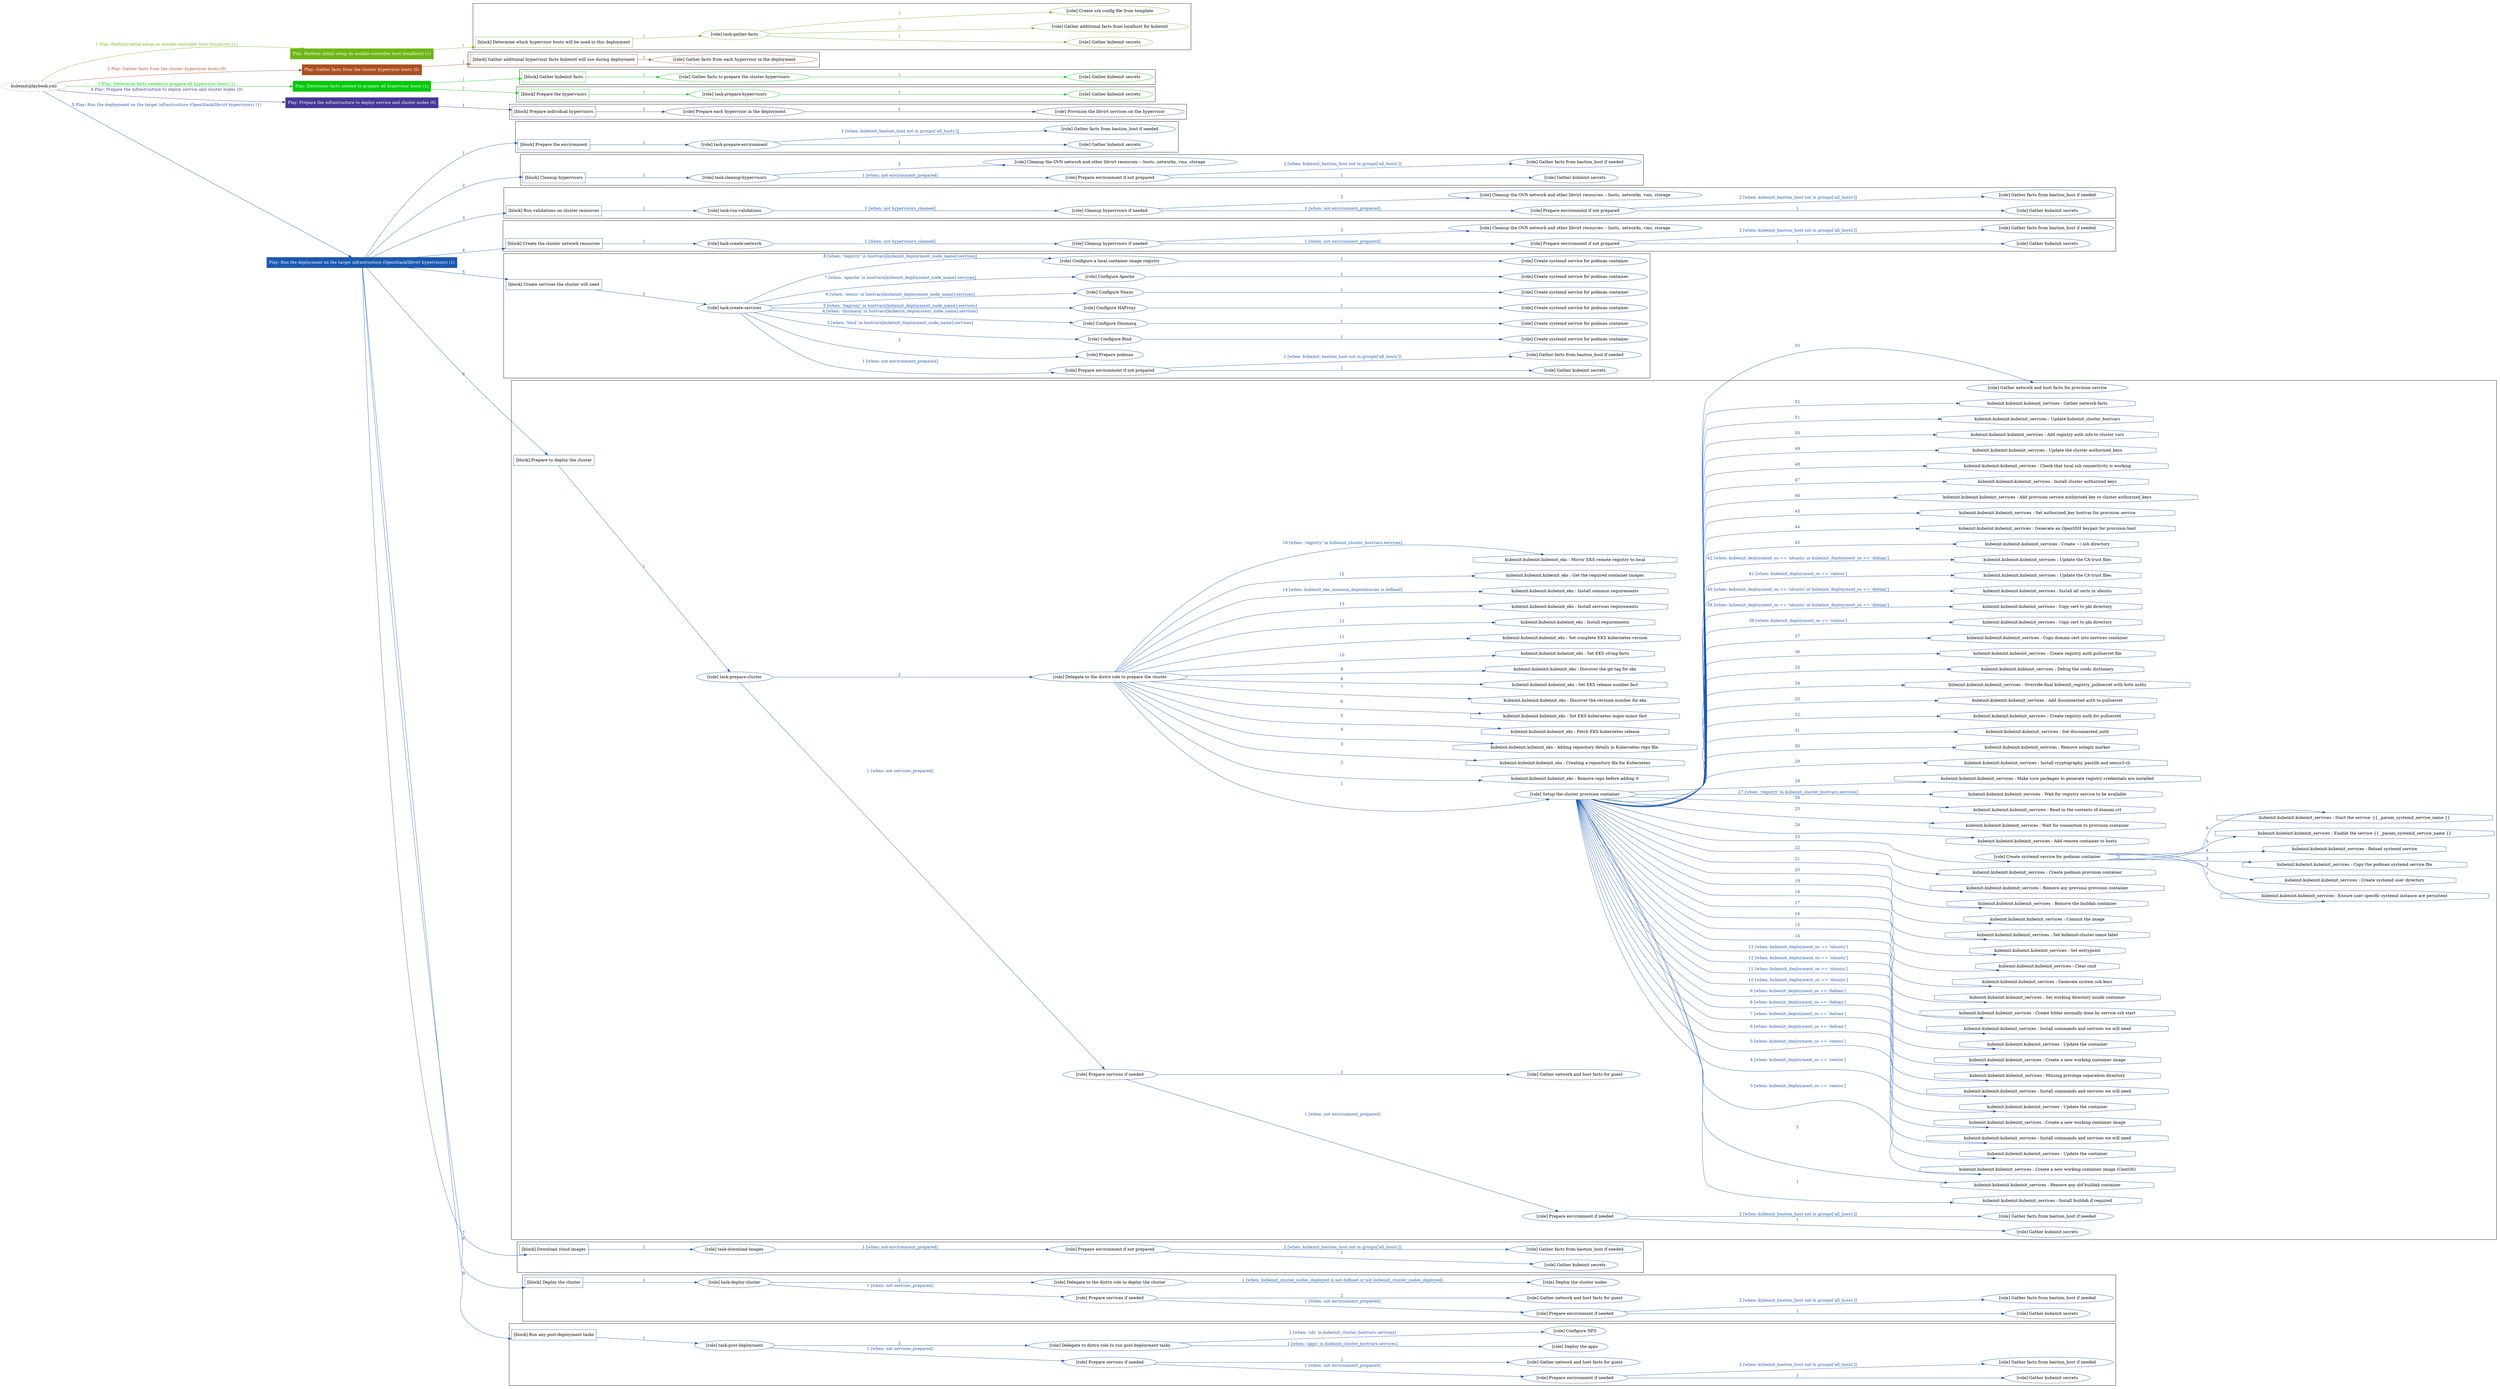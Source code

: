 digraph {
	graph [concentrate=true ordering=in rankdir=LR ratio=fill]
	edge [esep=5 sep=10]
	"kubeinit/playbook.yml" [URL="/home/runner/work/kubeinit/kubeinit/kubeinit/playbook.yml" id=playbook_a7278eb4 style=dotted]
	"kubeinit/playbook.yml" -> play_b7091d23 [label="1 Play: Perform initial setup on ansible-controller host (localhost) (1)" color="#6eb616" fontcolor="#6eb616" id=edge_play_b7091d23 labeltooltip="1 Play: Perform initial setup on ansible-controller host (localhost) (1)" tooltip="1 Play: Perform initial setup on ansible-controller host (localhost) (1)"]
	subgraph "Play: Perform initial setup on ansible-controller host (localhost) (1)" {
		play_b7091d23 [label="Play: Perform initial setup on ansible-controller host (localhost) (1)" URL="/home/runner/work/kubeinit/kubeinit/kubeinit/playbook.yml" color="#6eb616" fontcolor="#ffffff" id=play_b7091d23 shape=box style=filled tooltip=localhost]
		play_b7091d23 -> block_503c15cc [label=1 color="#6eb616" fontcolor="#6eb616" id=edge_block_503c15cc labeltooltip=1 tooltip=1]
		subgraph cluster_block_503c15cc {
			block_503c15cc [label="[block] Determine which hypervisor hosts will be used in this deployment" URL="/home/runner/work/kubeinit/kubeinit/kubeinit/playbook.yml" color="#6eb616" id=block_503c15cc labeltooltip="Determine which hypervisor hosts will be used in this deployment" shape=box tooltip="Determine which hypervisor hosts will be used in this deployment"]
			block_503c15cc -> role_caf94410 [label="1 " color="#6eb616" fontcolor="#6eb616" id=edge_role_caf94410 labeltooltip="1 " tooltip="1 "]
			subgraph "task-gather-facts" {
				role_caf94410 [label="[role] task-gather-facts" URL="/home/runner/work/kubeinit/kubeinit/kubeinit/playbook.yml" color="#6eb616" id=role_caf94410 tooltip="task-gather-facts"]
				role_caf94410 -> role_3cc7b69e [label="1 " color="#6eb616" fontcolor="#6eb616" id=edge_role_3cc7b69e labeltooltip="1 " tooltip="1 "]
				subgraph "Gather kubeinit secrets" {
					role_3cc7b69e [label="[role] Gather kubeinit secrets" URL="/home/runner/.ansible/collections/ansible_collections/kubeinit/kubeinit/roles/kubeinit_prepare/tasks/build_hypervisors_group.yml" color="#6eb616" id=role_3cc7b69e tooltip="Gather kubeinit secrets"]
				}
				role_caf94410 -> role_52893df5 [label="2 " color="#6eb616" fontcolor="#6eb616" id=edge_role_52893df5 labeltooltip="2 " tooltip="2 "]
				subgraph "Gather additional facts from localhost for kubeinit" {
					role_52893df5 [label="[role] Gather additional facts from localhost for kubeinit" URL="/home/runner/.ansible/collections/ansible_collections/kubeinit/kubeinit/roles/kubeinit_prepare/tasks/build_hypervisors_group.yml" color="#6eb616" id=role_52893df5 tooltip="Gather additional facts from localhost for kubeinit"]
				}
				role_caf94410 -> role_ff058b0d [label="3 " color="#6eb616" fontcolor="#6eb616" id=edge_role_ff058b0d labeltooltip="3 " tooltip="3 "]
				subgraph "Create ssh config file from template" {
					role_ff058b0d [label="[role] Create ssh config file from template" URL="/home/runner/.ansible/collections/ansible_collections/kubeinit/kubeinit/roles/kubeinit_prepare/tasks/build_hypervisors_group.yml" color="#6eb616" id=role_ff058b0d tooltip="Create ssh config file from template"]
				}
			}
		}
	}
	"kubeinit/playbook.yml" -> play_a9a39f61 [label="2 Play: Gather facts from the cluster hypervisor hosts (0)" color="#ac4f20" fontcolor="#ac4f20" id=edge_play_a9a39f61 labeltooltip="2 Play: Gather facts from the cluster hypervisor hosts (0)" tooltip="2 Play: Gather facts from the cluster hypervisor hosts (0)"]
	subgraph "Play: Gather facts from the cluster hypervisor hosts (0)" {
		play_a9a39f61 [label="Play: Gather facts from the cluster hypervisor hosts (0)" URL="/home/runner/work/kubeinit/kubeinit/kubeinit/playbook.yml" color="#ac4f20" fontcolor="#ffffff" id=play_a9a39f61 shape=box style=filled tooltip="Play: Gather facts from the cluster hypervisor hosts (0)"]
		play_a9a39f61 -> block_96f4b17f [label=1 color="#ac4f20" fontcolor="#ac4f20" id=edge_block_96f4b17f labeltooltip=1 tooltip=1]
		subgraph cluster_block_96f4b17f {
			block_96f4b17f [label="[block] Gather additional hypervisor facts kubeinit will use during deployment" URL="/home/runner/work/kubeinit/kubeinit/kubeinit/playbook.yml" color="#ac4f20" id=block_96f4b17f labeltooltip="Gather additional hypervisor facts kubeinit will use during deployment" shape=box tooltip="Gather additional hypervisor facts kubeinit will use during deployment"]
			block_96f4b17f -> role_31f5c31c [label="1 " color="#ac4f20" fontcolor="#ac4f20" id=edge_role_31f5c31c labeltooltip="1 " tooltip="1 "]
			subgraph "Gather facts from each hypervisor in the deployment" {
				role_31f5c31c [label="[role] Gather facts from each hypervisor in the deployment" URL="/home/runner/work/kubeinit/kubeinit/kubeinit/playbook.yml" color="#ac4f20" id=role_31f5c31c tooltip="Gather facts from each hypervisor in the deployment"]
			}
		}
	}
	"kubeinit/playbook.yml" -> play_b228a817 [label="3 Play: Determine facts needed to prepare all hypervisor hosts (1)" color="#02ca0a" fontcolor="#02ca0a" id=edge_play_b228a817 labeltooltip="3 Play: Determine facts needed to prepare all hypervisor hosts (1)" tooltip="3 Play: Determine facts needed to prepare all hypervisor hosts (1)"]
	subgraph "Play: Determine facts needed to prepare all hypervisor hosts (1)" {
		play_b228a817 [label="Play: Determine facts needed to prepare all hypervisor hosts (1)" URL="/home/runner/work/kubeinit/kubeinit/kubeinit/playbook.yml" color="#02ca0a" fontcolor="#ffffff" id=play_b228a817 shape=box style=filled tooltip=localhost]
		play_b228a817 -> block_1ce3a4c7 [label=1 color="#02ca0a" fontcolor="#02ca0a" id=edge_block_1ce3a4c7 labeltooltip=1 tooltip=1]
		subgraph cluster_block_1ce3a4c7 {
			block_1ce3a4c7 [label="[block] Gather kubeinit facts" URL="/home/runner/work/kubeinit/kubeinit/kubeinit/playbook.yml" color="#02ca0a" id=block_1ce3a4c7 labeltooltip="Gather kubeinit facts" shape=box tooltip="Gather kubeinit facts"]
			block_1ce3a4c7 -> role_bd66ed08 [label="1 " color="#02ca0a" fontcolor="#02ca0a" id=edge_role_bd66ed08 labeltooltip="1 " tooltip="1 "]
			subgraph "Gather facts to prepare the cluster hypervisors" {
				role_bd66ed08 [label="[role] Gather facts to prepare the cluster hypervisors" URL="/home/runner/work/kubeinit/kubeinit/kubeinit/playbook.yml" color="#02ca0a" id=role_bd66ed08 tooltip="Gather facts to prepare the cluster hypervisors"]
				role_bd66ed08 -> role_20d304c9 [label="1 " color="#02ca0a" fontcolor="#02ca0a" id=edge_role_20d304c9 labeltooltip="1 " tooltip="1 "]
				subgraph "Gather kubeinit secrets" {
					role_20d304c9 [label="[role] Gather kubeinit secrets" URL="/home/runner/.ansible/collections/ansible_collections/kubeinit/kubeinit/roles/kubeinit_prepare/tasks/gather_kubeinit_facts.yml" color="#02ca0a" id=role_20d304c9 tooltip="Gather kubeinit secrets"]
				}
			}
		}
		play_b228a817 -> block_28d01efb [label=2 color="#02ca0a" fontcolor="#02ca0a" id=edge_block_28d01efb labeltooltip=2 tooltip=2]
		subgraph cluster_block_28d01efb {
			block_28d01efb [label="[block] Prepare the hypervisors" URL="/home/runner/work/kubeinit/kubeinit/kubeinit/playbook.yml" color="#02ca0a" id=block_28d01efb labeltooltip="Prepare the hypervisors" shape=box tooltip="Prepare the hypervisors"]
			block_28d01efb -> role_945736ac [label="1 " color="#02ca0a" fontcolor="#02ca0a" id=edge_role_945736ac labeltooltip="1 " tooltip="1 "]
			subgraph "task-prepare-hypervisors" {
				role_945736ac [label="[role] task-prepare-hypervisors" URL="/home/runner/work/kubeinit/kubeinit/kubeinit/playbook.yml" color="#02ca0a" id=role_945736ac tooltip="task-prepare-hypervisors"]
				role_945736ac -> role_b255c799 [label="1 " color="#02ca0a" fontcolor="#02ca0a" id=edge_role_b255c799 labeltooltip="1 " tooltip="1 "]
				subgraph "Gather kubeinit secrets" {
					role_b255c799 [label="[role] Gather kubeinit secrets" URL="/home/runner/.ansible/collections/ansible_collections/kubeinit/kubeinit/roles/kubeinit_prepare/tasks/gather_kubeinit_facts.yml" color="#02ca0a" id=role_b255c799 tooltip="Gather kubeinit secrets"]
				}
			}
		}
	}
	"kubeinit/playbook.yml" -> play_3d6c84a9 [label="4 Play: Prepare the infrastructure to deploy service and cluster nodes (0)" color="#493696" fontcolor="#493696" id=edge_play_3d6c84a9 labeltooltip="4 Play: Prepare the infrastructure to deploy service and cluster nodes (0)" tooltip="4 Play: Prepare the infrastructure to deploy service and cluster nodes (0)"]
	subgraph "Play: Prepare the infrastructure to deploy service and cluster nodes (0)" {
		play_3d6c84a9 [label="Play: Prepare the infrastructure to deploy service and cluster nodes (0)" URL="/home/runner/work/kubeinit/kubeinit/kubeinit/playbook.yml" color="#493696" fontcolor="#ffffff" id=play_3d6c84a9 shape=box style=filled tooltip="Play: Prepare the infrastructure to deploy service and cluster nodes (0)"]
		play_3d6c84a9 -> block_bb37ccf9 [label=1 color="#493696" fontcolor="#493696" id=edge_block_bb37ccf9 labeltooltip=1 tooltip=1]
		subgraph cluster_block_bb37ccf9 {
			block_bb37ccf9 [label="[block] Prepare individual hypervisors" URL="/home/runner/work/kubeinit/kubeinit/kubeinit/playbook.yml" color="#493696" id=block_bb37ccf9 labeltooltip="Prepare individual hypervisors" shape=box tooltip="Prepare individual hypervisors"]
			block_bb37ccf9 -> role_2abfe889 [label="1 " color="#493696" fontcolor="#493696" id=edge_role_2abfe889 labeltooltip="1 " tooltip="1 "]
			subgraph "Prepare each hypervisor in the deployment" {
				role_2abfe889 [label="[role] Prepare each hypervisor in the deployment" URL="/home/runner/work/kubeinit/kubeinit/kubeinit/playbook.yml" color="#493696" id=role_2abfe889 tooltip="Prepare each hypervisor in the deployment"]
				role_2abfe889 -> role_4fb54b82 [label="1 " color="#493696" fontcolor="#493696" id=edge_role_4fb54b82 labeltooltip="1 " tooltip="1 "]
				subgraph "Provision the libvirt services on the hypervisor" {
					role_4fb54b82 [label="[role] Provision the libvirt services on the hypervisor" URL="/home/runner/.ansible/collections/ansible_collections/kubeinit/kubeinit/roles/kubeinit_prepare/tasks/prepare_hypervisor.yml" color="#493696" id=role_4fb54b82 tooltip="Provision the libvirt services on the hypervisor"]
				}
			}
		}
	}
	"kubeinit/playbook.yml" -> play_4683fd61 [label="5 Play: Run the deployment on the target infrastructure (OpenStack/libvirt hypervisors) (1)" color="#1c58b0" fontcolor="#1c58b0" id=edge_play_4683fd61 labeltooltip="5 Play: Run the deployment on the target infrastructure (OpenStack/libvirt hypervisors) (1)" tooltip="5 Play: Run the deployment on the target infrastructure (OpenStack/libvirt hypervisors) (1)"]
	subgraph "Play: Run the deployment on the target infrastructure (OpenStack/libvirt hypervisors) (1)" {
		play_4683fd61 [label="Play: Run the deployment on the target infrastructure (OpenStack/libvirt hypervisors) (1)" URL="/home/runner/work/kubeinit/kubeinit/kubeinit/playbook.yml" color="#1c58b0" fontcolor="#ffffff" id=play_4683fd61 shape=box style=filled tooltip=localhost]
		play_4683fd61 -> block_2b7bd53a [label=1 color="#1c58b0" fontcolor="#1c58b0" id=edge_block_2b7bd53a labeltooltip=1 tooltip=1]
		subgraph cluster_block_2b7bd53a {
			block_2b7bd53a [label="[block] Prepare the environment" URL="/home/runner/work/kubeinit/kubeinit/kubeinit/playbook.yml" color="#1c58b0" id=block_2b7bd53a labeltooltip="Prepare the environment" shape=box tooltip="Prepare the environment"]
			block_2b7bd53a -> role_cdca221a [label="1 " color="#1c58b0" fontcolor="#1c58b0" id=edge_role_cdca221a labeltooltip="1 " tooltip="1 "]
			subgraph "task-prepare-environment" {
				role_cdca221a [label="[role] task-prepare-environment" URL="/home/runner/work/kubeinit/kubeinit/kubeinit/playbook.yml" color="#1c58b0" id=role_cdca221a tooltip="task-prepare-environment"]
				role_cdca221a -> role_dfb70b0f [label="1 " color="#1c58b0" fontcolor="#1c58b0" id=edge_role_dfb70b0f labeltooltip="1 " tooltip="1 "]
				subgraph "Gather kubeinit secrets" {
					role_dfb70b0f [label="[role] Gather kubeinit secrets" URL="/home/runner/.ansible/collections/ansible_collections/kubeinit/kubeinit/roles/kubeinit_prepare/tasks/gather_kubeinit_facts.yml" color="#1c58b0" id=role_dfb70b0f tooltip="Gather kubeinit secrets"]
				}
				role_cdca221a -> role_5e40a04e [label="2 [when: kubeinit_bastion_host not in groups['all_hosts']]" color="#1c58b0" fontcolor="#1c58b0" id=edge_role_5e40a04e labeltooltip="2 [when: kubeinit_bastion_host not in groups['all_hosts']]" tooltip="2 [when: kubeinit_bastion_host not in groups['all_hosts']]"]
				subgraph "Gather facts from bastion_host if needed" {
					role_5e40a04e [label="[role] Gather facts from bastion_host if needed" URL="/home/runner/.ansible/collections/ansible_collections/kubeinit/kubeinit/roles/kubeinit_prepare/tasks/main.yml" color="#1c58b0" id=role_5e40a04e tooltip="Gather facts from bastion_host if needed"]
				}
			}
		}
		play_4683fd61 -> block_d44f26a6 [label=2 color="#1c58b0" fontcolor="#1c58b0" id=edge_block_d44f26a6 labeltooltip=2 tooltip=2]
		subgraph cluster_block_d44f26a6 {
			block_d44f26a6 [label="[block] Cleanup hypervisors" URL="/home/runner/work/kubeinit/kubeinit/kubeinit/playbook.yml" color="#1c58b0" id=block_d44f26a6 labeltooltip="Cleanup hypervisors" shape=box tooltip="Cleanup hypervisors"]
			block_d44f26a6 -> role_bfe5f9d4 [label="1 " color="#1c58b0" fontcolor="#1c58b0" id=edge_role_bfe5f9d4 labeltooltip="1 " tooltip="1 "]
			subgraph "task-cleanup-hypervisors" {
				role_bfe5f9d4 [label="[role] task-cleanup-hypervisors" URL="/home/runner/work/kubeinit/kubeinit/kubeinit/playbook.yml" color="#1c58b0" id=role_bfe5f9d4 tooltip="task-cleanup-hypervisors"]
				role_bfe5f9d4 -> role_3e1bc161 [label="1 [when: not environment_prepared]" color="#1c58b0" fontcolor="#1c58b0" id=edge_role_3e1bc161 labeltooltip="1 [when: not environment_prepared]" tooltip="1 [when: not environment_prepared]"]
				subgraph "Prepare environment if not prepared" {
					role_3e1bc161 [label="[role] Prepare environment if not prepared" URL="/home/runner/.ansible/collections/ansible_collections/kubeinit/kubeinit/roles/kubeinit_libvirt/tasks/cleanup_hypervisors.yml" color="#1c58b0" id=role_3e1bc161 tooltip="Prepare environment if not prepared"]
					role_3e1bc161 -> role_1920bb3e [label="1 " color="#1c58b0" fontcolor="#1c58b0" id=edge_role_1920bb3e labeltooltip="1 " tooltip="1 "]
					subgraph "Gather kubeinit secrets" {
						role_1920bb3e [label="[role] Gather kubeinit secrets" URL="/home/runner/.ansible/collections/ansible_collections/kubeinit/kubeinit/roles/kubeinit_prepare/tasks/gather_kubeinit_facts.yml" color="#1c58b0" id=role_1920bb3e tooltip="Gather kubeinit secrets"]
					}
					role_3e1bc161 -> role_2a8b8c62 [label="2 [when: kubeinit_bastion_host not in groups['all_hosts']]" color="#1c58b0" fontcolor="#1c58b0" id=edge_role_2a8b8c62 labeltooltip="2 [when: kubeinit_bastion_host not in groups['all_hosts']]" tooltip="2 [when: kubeinit_bastion_host not in groups['all_hosts']]"]
					subgraph "Gather facts from bastion_host if needed" {
						role_2a8b8c62 [label="[role] Gather facts from bastion_host if needed" URL="/home/runner/.ansible/collections/ansible_collections/kubeinit/kubeinit/roles/kubeinit_prepare/tasks/main.yml" color="#1c58b0" id=role_2a8b8c62 tooltip="Gather facts from bastion_host if needed"]
					}
				}
				role_bfe5f9d4 -> role_0231408c [label="2 " color="#1c58b0" fontcolor="#1c58b0" id=edge_role_0231408c labeltooltip="2 " tooltip="2 "]
				subgraph "Cleanup the OVN network and other libvirt resources -- hosts, networks, vms, storage" {
					role_0231408c [label="[role] Cleanup the OVN network and other libvirt resources -- hosts, networks, vms, storage" URL="/home/runner/.ansible/collections/ansible_collections/kubeinit/kubeinit/roles/kubeinit_libvirt/tasks/cleanup_hypervisors.yml" color="#1c58b0" id=role_0231408c tooltip="Cleanup the OVN network and other libvirt resources -- hosts, networks, vms, storage"]
				}
			}
		}
		play_4683fd61 -> block_9bcf2349 [label=3 color="#1c58b0" fontcolor="#1c58b0" id=edge_block_9bcf2349 labeltooltip=3 tooltip=3]
		subgraph cluster_block_9bcf2349 {
			block_9bcf2349 [label="[block] Run validations on cluster resources" URL="/home/runner/work/kubeinit/kubeinit/kubeinit/playbook.yml" color="#1c58b0" id=block_9bcf2349 labeltooltip="Run validations on cluster resources" shape=box tooltip="Run validations on cluster resources"]
			block_9bcf2349 -> role_0ff0a1b0 [label="1 " color="#1c58b0" fontcolor="#1c58b0" id=edge_role_0ff0a1b0 labeltooltip="1 " tooltip="1 "]
			subgraph "task-run-validations" {
				role_0ff0a1b0 [label="[role] task-run-validations" URL="/home/runner/work/kubeinit/kubeinit/kubeinit/playbook.yml" color="#1c58b0" id=role_0ff0a1b0 tooltip="task-run-validations"]
				role_0ff0a1b0 -> role_92b220da [label="1 [when: not hypervisors_cleaned]" color="#1c58b0" fontcolor="#1c58b0" id=edge_role_92b220da labeltooltip="1 [when: not hypervisors_cleaned]" tooltip="1 [when: not hypervisors_cleaned]"]
				subgraph "Cleanup hypervisors if needed" {
					role_92b220da [label="[role] Cleanup hypervisors if needed" URL="/home/runner/.ansible/collections/ansible_collections/kubeinit/kubeinit/roles/kubeinit_validations/tasks/main.yml" color="#1c58b0" id=role_92b220da tooltip="Cleanup hypervisors if needed"]
					role_92b220da -> role_48d3da1b [label="1 [when: not environment_prepared]" color="#1c58b0" fontcolor="#1c58b0" id=edge_role_48d3da1b labeltooltip="1 [when: not environment_prepared]" tooltip="1 [when: not environment_prepared]"]
					subgraph "Prepare environment if not prepared" {
						role_48d3da1b [label="[role] Prepare environment if not prepared" URL="/home/runner/.ansible/collections/ansible_collections/kubeinit/kubeinit/roles/kubeinit_libvirt/tasks/cleanup_hypervisors.yml" color="#1c58b0" id=role_48d3da1b tooltip="Prepare environment if not prepared"]
						role_48d3da1b -> role_244f9daf [label="1 " color="#1c58b0" fontcolor="#1c58b0" id=edge_role_244f9daf labeltooltip="1 " tooltip="1 "]
						subgraph "Gather kubeinit secrets" {
							role_244f9daf [label="[role] Gather kubeinit secrets" URL="/home/runner/.ansible/collections/ansible_collections/kubeinit/kubeinit/roles/kubeinit_prepare/tasks/gather_kubeinit_facts.yml" color="#1c58b0" id=role_244f9daf tooltip="Gather kubeinit secrets"]
						}
						role_48d3da1b -> role_150472eb [label="2 [when: kubeinit_bastion_host not in groups['all_hosts']]" color="#1c58b0" fontcolor="#1c58b0" id=edge_role_150472eb labeltooltip="2 [when: kubeinit_bastion_host not in groups['all_hosts']]" tooltip="2 [when: kubeinit_bastion_host not in groups['all_hosts']]"]
						subgraph "Gather facts from bastion_host if needed" {
							role_150472eb [label="[role] Gather facts from bastion_host if needed" URL="/home/runner/.ansible/collections/ansible_collections/kubeinit/kubeinit/roles/kubeinit_prepare/tasks/main.yml" color="#1c58b0" id=role_150472eb tooltip="Gather facts from bastion_host if needed"]
						}
					}
					role_92b220da -> role_198416e4 [label="2 " color="#1c58b0" fontcolor="#1c58b0" id=edge_role_198416e4 labeltooltip="2 " tooltip="2 "]
					subgraph "Cleanup the OVN network and other libvirt resources -- hosts, networks, vms, storage" {
						role_198416e4 [label="[role] Cleanup the OVN network and other libvirt resources -- hosts, networks, vms, storage" URL="/home/runner/.ansible/collections/ansible_collections/kubeinit/kubeinit/roles/kubeinit_libvirt/tasks/cleanup_hypervisors.yml" color="#1c58b0" id=role_198416e4 tooltip="Cleanup the OVN network and other libvirt resources -- hosts, networks, vms, storage"]
					}
				}
			}
		}
		play_4683fd61 -> block_954caaa7 [label=4 color="#1c58b0" fontcolor="#1c58b0" id=edge_block_954caaa7 labeltooltip=4 tooltip=4]
		subgraph cluster_block_954caaa7 {
			block_954caaa7 [label="[block] Create the cluster network resources" URL="/home/runner/work/kubeinit/kubeinit/kubeinit/playbook.yml" color="#1c58b0" id=block_954caaa7 labeltooltip="Create the cluster network resources" shape=box tooltip="Create the cluster network resources"]
			block_954caaa7 -> role_9e7e60bf [label="1 " color="#1c58b0" fontcolor="#1c58b0" id=edge_role_9e7e60bf labeltooltip="1 " tooltip="1 "]
			subgraph "task-create-network" {
				role_9e7e60bf [label="[role] task-create-network" URL="/home/runner/work/kubeinit/kubeinit/kubeinit/playbook.yml" color="#1c58b0" id=role_9e7e60bf tooltip="task-create-network"]
				role_9e7e60bf -> role_d2299691 [label="1 [when: not hypervisors_cleaned]" color="#1c58b0" fontcolor="#1c58b0" id=edge_role_d2299691 labeltooltip="1 [when: not hypervisors_cleaned]" tooltip="1 [when: not hypervisors_cleaned]"]
				subgraph "Cleanup hypervisors if needed" {
					role_d2299691 [label="[role] Cleanup hypervisors if needed" URL="/home/runner/.ansible/collections/ansible_collections/kubeinit/kubeinit/roles/kubeinit_libvirt/tasks/create_network.yml" color="#1c58b0" id=role_d2299691 tooltip="Cleanup hypervisors if needed"]
					role_d2299691 -> role_297d3a8b [label="1 [when: not environment_prepared]" color="#1c58b0" fontcolor="#1c58b0" id=edge_role_297d3a8b labeltooltip="1 [when: not environment_prepared]" tooltip="1 [when: not environment_prepared]"]
					subgraph "Prepare environment if not prepared" {
						role_297d3a8b [label="[role] Prepare environment if not prepared" URL="/home/runner/.ansible/collections/ansible_collections/kubeinit/kubeinit/roles/kubeinit_libvirt/tasks/cleanup_hypervisors.yml" color="#1c58b0" id=role_297d3a8b tooltip="Prepare environment if not prepared"]
						role_297d3a8b -> role_c13f4146 [label="1 " color="#1c58b0" fontcolor="#1c58b0" id=edge_role_c13f4146 labeltooltip="1 " tooltip="1 "]
						subgraph "Gather kubeinit secrets" {
							role_c13f4146 [label="[role] Gather kubeinit secrets" URL="/home/runner/.ansible/collections/ansible_collections/kubeinit/kubeinit/roles/kubeinit_prepare/tasks/gather_kubeinit_facts.yml" color="#1c58b0" id=role_c13f4146 tooltip="Gather kubeinit secrets"]
						}
						role_297d3a8b -> role_f451506d [label="2 [when: kubeinit_bastion_host not in groups['all_hosts']]" color="#1c58b0" fontcolor="#1c58b0" id=edge_role_f451506d labeltooltip="2 [when: kubeinit_bastion_host not in groups['all_hosts']]" tooltip="2 [when: kubeinit_bastion_host not in groups['all_hosts']]"]
						subgraph "Gather facts from bastion_host if needed" {
							role_f451506d [label="[role] Gather facts from bastion_host if needed" URL="/home/runner/.ansible/collections/ansible_collections/kubeinit/kubeinit/roles/kubeinit_prepare/tasks/main.yml" color="#1c58b0" id=role_f451506d tooltip="Gather facts from bastion_host if needed"]
						}
					}
					role_d2299691 -> role_78d3bb03 [label="2 " color="#1c58b0" fontcolor="#1c58b0" id=edge_role_78d3bb03 labeltooltip="2 " tooltip="2 "]
					subgraph "Cleanup the OVN network and other libvirt resources -- hosts, networks, vms, storage" {
						role_78d3bb03 [label="[role] Cleanup the OVN network and other libvirt resources -- hosts, networks, vms, storage" URL="/home/runner/.ansible/collections/ansible_collections/kubeinit/kubeinit/roles/kubeinit_libvirt/tasks/cleanup_hypervisors.yml" color="#1c58b0" id=role_78d3bb03 tooltip="Cleanup the OVN network and other libvirt resources -- hosts, networks, vms, storage"]
					}
				}
			}
		}
		play_4683fd61 -> block_66c44f5d [label=5 color="#1c58b0" fontcolor="#1c58b0" id=edge_block_66c44f5d labeltooltip=5 tooltip=5]
		subgraph cluster_block_66c44f5d {
			block_66c44f5d [label="[block] Create services the cluster will need" URL="/home/runner/work/kubeinit/kubeinit/kubeinit/playbook.yml" color="#1c58b0" id=block_66c44f5d labeltooltip="Create services the cluster will need" shape=box tooltip="Create services the cluster will need"]
			block_66c44f5d -> role_98662630 [label="1 " color="#1c58b0" fontcolor="#1c58b0" id=edge_role_98662630 labeltooltip="1 " tooltip="1 "]
			subgraph "task-create-services" {
				role_98662630 [label="[role] task-create-services" URL="/home/runner/work/kubeinit/kubeinit/kubeinit/playbook.yml" color="#1c58b0" id=role_98662630 tooltip="task-create-services"]
				role_98662630 -> role_bb878207 [label="1 [when: not environment_prepared]" color="#1c58b0" fontcolor="#1c58b0" id=edge_role_bb878207 labeltooltip="1 [when: not environment_prepared]" tooltip="1 [when: not environment_prepared]"]
				subgraph "Prepare environment if not prepared" {
					role_bb878207 [label="[role] Prepare environment if not prepared" URL="/home/runner/.ansible/collections/ansible_collections/kubeinit/kubeinit/roles/kubeinit_services/tasks/main.yml" color="#1c58b0" id=role_bb878207 tooltip="Prepare environment if not prepared"]
					role_bb878207 -> role_d45fba9c [label="1 " color="#1c58b0" fontcolor="#1c58b0" id=edge_role_d45fba9c labeltooltip="1 " tooltip="1 "]
					subgraph "Gather kubeinit secrets" {
						role_d45fba9c [label="[role] Gather kubeinit secrets" URL="/home/runner/.ansible/collections/ansible_collections/kubeinit/kubeinit/roles/kubeinit_prepare/tasks/gather_kubeinit_facts.yml" color="#1c58b0" id=role_d45fba9c tooltip="Gather kubeinit secrets"]
					}
					role_bb878207 -> role_3cb7d91b [label="2 [when: kubeinit_bastion_host not in groups['all_hosts']]" color="#1c58b0" fontcolor="#1c58b0" id=edge_role_3cb7d91b labeltooltip="2 [when: kubeinit_bastion_host not in groups['all_hosts']]" tooltip="2 [when: kubeinit_bastion_host not in groups['all_hosts']]"]
					subgraph "Gather facts from bastion_host if needed" {
						role_3cb7d91b [label="[role] Gather facts from bastion_host if needed" URL="/home/runner/.ansible/collections/ansible_collections/kubeinit/kubeinit/roles/kubeinit_prepare/tasks/main.yml" color="#1c58b0" id=role_3cb7d91b tooltip="Gather facts from bastion_host if needed"]
					}
				}
				role_98662630 -> role_9c476976 [label="2 " color="#1c58b0" fontcolor="#1c58b0" id=edge_role_9c476976 labeltooltip="2 " tooltip="2 "]
				subgraph "Prepare podman" {
					role_9c476976 [label="[role] Prepare podman" URL="/home/runner/.ansible/collections/ansible_collections/kubeinit/kubeinit/roles/kubeinit_services/tasks/00_create_service_pod.yml" color="#1c58b0" id=role_9c476976 tooltip="Prepare podman"]
				}
				role_98662630 -> role_887aef64 [label="3 [when: 'bind' in hostvars[kubeinit_deployment_node_name].services]" color="#1c58b0" fontcolor="#1c58b0" id=edge_role_887aef64 labeltooltip="3 [when: 'bind' in hostvars[kubeinit_deployment_node_name].services]" tooltip="3 [when: 'bind' in hostvars[kubeinit_deployment_node_name].services]"]
				subgraph "Configure Bind" {
					role_887aef64 [label="[role] Configure Bind" URL="/home/runner/.ansible/collections/ansible_collections/kubeinit/kubeinit/roles/kubeinit_services/tasks/start_services_containers.yml" color="#1c58b0" id=role_887aef64 tooltip="Configure Bind"]
					role_887aef64 -> role_f8f1054a [label="1 " color="#1c58b0" fontcolor="#1c58b0" id=edge_role_f8f1054a labeltooltip="1 " tooltip="1 "]
					subgraph "Create systemd service for podman container" {
						role_f8f1054a [label="[role] Create systemd service for podman container" URL="/home/runner/.ansible/collections/ansible_collections/kubeinit/kubeinit/roles/kubeinit_bind/tasks/main.yml" color="#1c58b0" id=role_f8f1054a tooltip="Create systemd service for podman container"]
					}
				}
				role_98662630 -> role_11f139e8 [label="4 [when: 'dnsmasq' in hostvars[kubeinit_deployment_node_name].services]" color="#1c58b0" fontcolor="#1c58b0" id=edge_role_11f139e8 labeltooltip="4 [when: 'dnsmasq' in hostvars[kubeinit_deployment_node_name].services]" tooltip="4 [when: 'dnsmasq' in hostvars[kubeinit_deployment_node_name].services]"]
				subgraph "Configure Dnsmasq" {
					role_11f139e8 [label="[role] Configure Dnsmasq" URL="/home/runner/.ansible/collections/ansible_collections/kubeinit/kubeinit/roles/kubeinit_services/tasks/start_services_containers.yml" color="#1c58b0" id=role_11f139e8 tooltip="Configure Dnsmasq"]
					role_11f139e8 -> role_1d159806 [label="1 " color="#1c58b0" fontcolor="#1c58b0" id=edge_role_1d159806 labeltooltip="1 " tooltip="1 "]
					subgraph "Create systemd service for podman container" {
						role_1d159806 [label="[role] Create systemd service for podman container" URL="/home/runner/.ansible/collections/ansible_collections/kubeinit/kubeinit/roles/kubeinit_dnsmasq/tasks/main.yml" color="#1c58b0" id=role_1d159806 tooltip="Create systemd service for podman container"]
					}
				}
				role_98662630 -> role_0f4a3dbe [label="5 [when: 'haproxy' in hostvars[kubeinit_deployment_node_name].services]" color="#1c58b0" fontcolor="#1c58b0" id=edge_role_0f4a3dbe labeltooltip="5 [when: 'haproxy' in hostvars[kubeinit_deployment_node_name].services]" tooltip="5 [when: 'haproxy' in hostvars[kubeinit_deployment_node_name].services]"]
				subgraph "Configure HAProxy" {
					role_0f4a3dbe [label="[role] Configure HAProxy" URL="/home/runner/.ansible/collections/ansible_collections/kubeinit/kubeinit/roles/kubeinit_services/tasks/start_services_containers.yml" color="#1c58b0" id=role_0f4a3dbe tooltip="Configure HAProxy"]
					role_0f4a3dbe -> role_cafa2b3e [label="1 " color="#1c58b0" fontcolor="#1c58b0" id=edge_role_cafa2b3e labeltooltip="1 " tooltip="1 "]
					subgraph "Create systemd service for podman container" {
						role_cafa2b3e [label="[role] Create systemd service for podman container" URL="/home/runner/.ansible/collections/ansible_collections/kubeinit/kubeinit/roles/kubeinit_haproxy/tasks/main.yml" color="#1c58b0" id=role_cafa2b3e tooltip="Create systemd service for podman container"]
					}
				}
				role_98662630 -> role_65ca59fa [label="6 [when: 'nexus' in hostvars[kubeinit_deployment_node_name].services]" color="#1c58b0" fontcolor="#1c58b0" id=edge_role_65ca59fa labeltooltip="6 [when: 'nexus' in hostvars[kubeinit_deployment_node_name].services]" tooltip="6 [when: 'nexus' in hostvars[kubeinit_deployment_node_name].services]"]
				subgraph "Configure Nexus" {
					role_65ca59fa [label="[role] Configure Nexus" URL="/home/runner/.ansible/collections/ansible_collections/kubeinit/kubeinit/roles/kubeinit_services/tasks/start_services_containers.yml" color="#1c58b0" id=role_65ca59fa tooltip="Configure Nexus"]
					role_65ca59fa -> role_05fc1b37 [label="1 " color="#1c58b0" fontcolor="#1c58b0" id=edge_role_05fc1b37 labeltooltip="1 " tooltip="1 "]
					subgraph "Create systemd service for podman container" {
						role_05fc1b37 [label="[role] Create systemd service for podman container" URL="/home/runner/.ansible/collections/ansible_collections/kubeinit/kubeinit/roles/kubeinit_nexus/tasks/main.yml" color="#1c58b0" id=role_05fc1b37 tooltip="Create systemd service for podman container"]
					}
				}
				role_98662630 -> role_ce583573 [label="7 [when: 'apache' in hostvars[kubeinit_deployment_node_name].services]" color="#1c58b0" fontcolor="#1c58b0" id=edge_role_ce583573 labeltooltip="7 [when: 'apache' in hostvars[kubeinit_deployment_node_name].services]" tooltip="7 [when: 'apache' in hostvars[kubeinit_deployment_node_name].services]"]
				subgraph "Configure Apache" {
					role_ce583573 [label="[role] Configure Apache" URL="/home/runner/.ansible/collections/ansible_collections/kubeinit/kubeinit/roles/kubeinit_services/tasks/start_services_containers.yml" color="#1c58b0" id=role_ce583573 tooltip="Configure Apache"]
					role_ce583573 -> role_f4dd343d [label="1 " color="#1c58b0" fontcolor="#1c58b0" id=edge_role_f4dd343d labeltooltip="1 " tooltip="1 "]
					subgraph "Create systemd service for podman container" {
						role_f4dd343d [label="[role] Create systemd service for podman container" URL="/home/runner/.ansible/collections/ansible_collections/kubeinit/kubeinit/roles/kubeinit_apache/tasks/main.yml" color="#1c58b0" id=role_f4dd343d tooltip="Create systemd service for podman container"]
					}
				}
				role_98662630 -> role_f697c564 [label="8 [when: 'registry' in hostvars[kubeinit_deployment_node_name].services]" color="#1c58b0" fontcolor="#1c58b0" id=edge_role_f697c564 labeltooltip="8 [when: 'registry' in hostvars[kubeinit_deployment_node_name].services]" tooltip="8 [when: 'registry' in hostvars[kubeinit_deployment_node_name].services]"]
				subgraph "Configure a local container image registry" {
					role_f697c564 [label="[role] Configure a local container image registry" URL="/home/runner/.ansible/collections/ansible_collections/kubeinit/kubeinit/roles/kubeinit_services/tasks/start_services_containers.yml" color="#1c58b0" id=role_f697c564 tooltip="Configure a local container image registry"]
					role_f697c564 -> role_3e5c177c [label="1 " color="#1c58b0" fontcolor="#1c58b0" id=edge_role_3e5c177c labeltooltip="1 " tooltip="1 "]
					subgraph "Create systemd service for podman container" {
						role_3e5c177c [label="[role] Create systemd service for podman container" URL="/home/runner/.ansible/collections/ansible_collections/kubeinit/kubeinit/roles/kubeinit_registry/tasks/main.yml" color="#1c58b0" id=role_3e5c177c tooltip="Create systemd service for podman container"]
					}
				}
			}
		}
		play_4683fd61 -> block_9d4f3a65 [label=6 color="#1c58b0" fontcolor="#1c58b0" id=edge_block_9d4f3a65 labeltooltip=6 tooltip=6]
		subgraph cluster_block_9d4f3a65 {
			block_9d4f3a65 [label="[block] Prepare to deploy the cluster" URL="/home/runner/work/kubeinit/kubeinit/kubeinit/playbook.yml" color="#1c58b0" id=block_9d4f3a65 labeltooltip="Prepare to deploy the cluster" shape=box tooltip="Prepare to deploy the cluster"]
			block_9d4f3a65 -> role_b3489db7 [label="1 " color="#1c58b0" fontcolor="#1c58b0" id=edge_role_b3489db7 labeltooltip="1 " tooltip="1 "]
			subgraph "task-prepare-cluster" {
				role_b3489db7 [label="[role] task-prepare-cluster" URL="/home/runner/work/kubeinit/kubeinit/kubeinit/playbook.yml" color="#1c58b0" id=role_b3489db7 tooltip="task-prepare-cluster"]
				role_b3489db7 -> role_f1841419 [label="1 [when: not services_prepared]" color="#1c58b0" fontcolor="#1c58b0" id=edge_role_f1841419 labeltooltip="1 [when: not services_prepared]" tooltip="1 [when: not services_prepared]"]
				subgraph "Prepare services if needed" {
					role_f1841419 [label="[role] Prepare services if needed" URL="/home/runner/.ansible/collections/ansible_collections/kubeinit/kubeinit/roles/kubeinit_prepare/tasks/prepare_cluster.yml" color="#1c58b0" id=role_f1841419 tooltip="Prepare services if needed"]
					role_f1841419 -> role_c0530ca3 [label="1 [when: not environment_prepared]" color="#1c58b0" fontcolor="#1c58b0" id=edge_role_c0530ca3 labeltooltip="1 [when: not environment_prepared]" tooltip="1 [when: not environment_prepared]"]
					subgraph "Prepare environment if needed" {
						role_c0530ca3 [label="[role] Prepare environment if needed" URL="/home/runner/.ansible/collections/ansible_collections/kubeinit/kubeinit/roles/kubeinit_services/tasks/prepare_services.yml" color="#1c58b0" id=role_c0530ca3 tooltip="Prepare environment if needed"]
						role_c0530ca3 -> role_97921e74 [label="1 " color="#1c58b0" fontcolor="#1c58b0" id=edge_role_97921e74 labeltooltip="1 " tooltip="1 "]
						subgraph "Gather kubeinit secrets" {
							role_97921e74 [label="[role] Gather kubeinit secrets" URL="/home/runner/.ansible/collections/ansible_collections/kubeinit/kubeinit/roles/kubeinit_prepare/tasks/gather_kubeinit_facts.yml" color="#1c58b0" id=role_97921e74 tooltip="Gather kubeinit secrets"]
						}
						role_c0530ca3 -> role_b41e140d [label="2 [when: kubeinit_bastion_host not in groups['all_hosts']]" color="#1c58b0" fontcolor="#1c58b0" id=edge_role_b41e140d labeltooltip="2 [when: kubeinit_bastion_host not in groups['all_hosts']]" tooltip="2 [when: kubeinit_bastion_host not in groups['all_hosts']]"]
						subgraph "Gather facts from bastion_host if needed" {
							role_b41e140d [label="[role] Gather facts from bastion_host if needed" URL="/home/runner/.ansible/collections/ansible_collections/kubeinit/kubeinit/roles/kubeinit_prepare/tasks/main.yml" color="#1c58b0" id=role_b41e140d tooltip="Gather facts from bastion_host if needed"]
						}
					}
					role_f1841419 -> role_7574e7aa [label="2 " color="#1c58b0" fontcolor="#1c58b0" id=edge_role_7574e7aa labeltooltip="2 " tooltip="2 "]
					subgraph "Gather network and host facts for guest" {
						role_7574e7aa [label="[role] Gather network and host facts for guest" URL="/home/runner/.ansible/collections/ansible_collections/kubeinit/kubeinit/roles/kubeinit_services/tasks/prepare_services.yml" color="#1c58b0" id=role_7574e7aa tooltip="Gather network and host facts for guest"]
					}
				}
				role_b3489db7 -> role_c3b42965 [label="2 " color="#1c58b0" fontcolor="#1c58b0" id=edge_role_c3b42965 labeltooltip="2 " tooltip="2 "]
				subgraph "Delegate to the distro role to prepare the cluster" {
					role_c3b42965 [label="[role] Delegate to the distro role to prepare the cluster" URL="/home/runner/.ansible/collections/ansible_collections/kubeinit/kubeinit/roles/kubeinit_prepare/tasks/prepare_cluster.yml" color="#1c58b0" id=role_c3b42965 tooltip="Delegate to the distro role to prepare the cluster"]
					role_c3b42965 -> role_64483bde [label="1 " color="#1c58b0" fontcolor="#1c58b0" id=edge_role_64483bde labeltooltip="1 " tooltip="1 "]
					subgraph "Setup the cluster provision container" {
						role_64483bde [label="[role] Setup the cluster provision container" URL="/home/runner/.ansible/collections/ansible_collections/kubeinit/kubeinit/roles/kubeinit_eks/tasks/prepare_cluster.yml" color="#1c58b0" id=role_64483bde tooltip="Setup the cluster provision container"]
						task_b7cb37ff [label="kubeinit.kubeinit.kubeinit_services : Install buildah if required" URL="/home/runner/.ansible/collections/ansible_collections/kubeinit/kubeinit/roles/kubeinit_services/tasks/create_provision_container.yml" color="#1c58b0" id=task_b7cb37ff shape=octagon tooltip="kubeinit.kubeinit.kubeinit_services : Install buildah if required"]
						role_64483bde -> task_b7cb37ff [label="1 " color="#1c58b0" fontcolor="#1c58b0" id=edge_task_b7cb37ff labeltooltip="1 " tooltip="1 "]
						task_9e749595 [label="kubeinit.kubeinit.kubeinit_services : Remove any old buildah container" URL="/home/runner/.ansible/collections/ansible_collections/kubeinit/kubeinit/roles/kubeinit_services/tasks/create_provision_container.yml" color="#1c58b0" id=task_9e749595 shape=octagon tooltip="kubeinit.kubeinit.kubeinit_services : Remove any old buildah container"]
						role_64483bde -> task_9e749595 [label="2 " color="#1c58b0" fontcolor="#1c58b0" id=edge_task_9e749595 labeltooltip="2 " tooltip="2 "]
						task_25969cc2 [label="kubeinit.kubeinit.kubeinit_services : Create a new working container image (CentOS)" URL="/home/runner/.ansible/collections/ansible_collections/kubeinit/kubeinit/roles/kubeinit_services/tasks/create_provision_container.yml" color="#1c58b0" id=task_25969cc2 shape=octagon tooltip="kubeinit.kubeinit.kubeinit_services : Create a new working container image (CentOS)"]
						role_64483bde -> task_25969cc2 [label="3 [when: kubeinit_deployment_os == 'centos']" color="#1c58b0" fontcolor="#1c58b0" id=edge_task_25969cc2 labeltooltip="3 [when: kubeinit_deployment_os == 'centos']" tooltip="3 [when: kubeinit_deployment_os == 'centos']"]
						task_214122cb [label="kubeinit.kubeinit.kubeinit_services : Update the container" URL="/home/runner/.ansible/collections/ansible_collections/kubeinit/kubeinit/roles/kubeinit_services/tasks/create_provision_container.yml" color="#1c58b0" id=task_214122cb shape=octagon tooltip="kubeinit.kubeinit.kubeinit_services : Update the container"]
						role_64483bde -> task_214122cb [label="4 [when: kubeinit_deployment_os == 'centos']" color="#1c58b0" fontcolor="#1c58b0" id=edge_task_214122cb labeltooltip="4 [when: kubeinit_deployment_os == 'centos']" tooltip="4 [when: kubeinit_deployment_os == 'centos']"]
						task_98d0ca4e [label="kubeinit.kubeinit.kubeinit_services : Install commands and services we will need" URL="/home/runner/.ansible/collections/ansible_collections/kubeinit/kubeinit/roles/kubeinit_services/tasks/create_provision_container.yml" color="#1c58b0" id=task_98d0ca4e shape=octagon tooltip="kubeinit.kubeinit.kubeinit_services : Install commands and services we will need"]
						role_64483bde -> task_98d0ca4e [label="5 [when: kubeinit_deployment_os == 'centos']" color="#1c58b0" fontcolor="#1c58b0" id=edge_task_98d0ca4e labeltooltip="5 [when: kubeinit_deployment_os == 'centos']" tooltip="5 [when: kubeinit_deployment_os == 'centos']"]
						task_961bb581 [label="kubeinit.kubeinit.kubeinit_services : Create a new working container image" URL="/home/runner/.ansible/collections/ansible_collections/kubeinit/kubeinit/roles/kubeinit_services/tasks/create_provision_container.yml" color="#1c58b0" id=task_961bb581 shape=octagon tooltip="kubeinit.kubeinit.kubeinit_services : Create a new working container image"]
						role_64483bde -> task_961bb581 [label="6 [when: kubeinit_deployment_os == 'debian']" color="#1c58b0" fontcolor="#1c58b0" id=edge_task_961bb581 labeltooltip="6 [when: kubeinit_deployment_os == 'debian']" tooltip="6 [when: kubeinit_deployment_os == 'debian']"]
						task_4a3c8273 [label="kubeinit.kubeinit.kubeinit_services : Update the container" URL="/home/runner/.ansible/collections/ansible_collections/kubeinit/kubeinit/roles/kubeinit_services/tasks/create_provision_container.yml" color="#1c58b0" id=task_4a3c8273 shape=octagon tooltip="kubeinit.kubeinit.kubeinit_services : Update the container"]
						role_64483bde -> task_4a3c8273 [label="7 [when: kubeinit_deployment_os == 'debian']" color="#1c58b0" fontcolor="#1c58b0" id=edge_task_4a3c8273 labeltooltip="7 [when: kubeinit_deployment_os == 'debian']" tooltip="7 [when: kubeinit_deployment_os == 'debian']"]
						task_42f34657 [label="kubeinit.kubeinit.kubeinit_services : Install commands and services we will need" URL="/home/runner/.ansible/collections/ansible_collections/kubeinit/kubeinit/roles/kubeinit_services/tasks/create_provision_container.yml" color="#1c58b0" id=task_42f34657 shape=octagon tooltip="kubeinit.kubeinit.kubeinit_services : Install commands and services we will need"]
						role_64483bde -> task_42f34657 [label="8 [when: kubeinit_deployment_os == 'debian']" color="#1c58b0" fontcolor="#1c58b0" id=edge_task_42f34657 labeltooltip="8 [when: kubeinit_deployment_os == 'debian']" tooltip="8 [when: kubeinit_deployment_os == 'debian']"]
						task_e35de783 [label="kubeinit.kubeinit.kubeinit_services : Missing privilege separation directory" URL="/home/runner/.ansible/collections/ansible_collections/kubeinit/kubeinit/roles/kubeinit_services/tasks/create_provision_container.yml" color="#1c58b0" id=task_e35de783 shape=octagon tooltip="kubeinit.kubeinit.kubeinit_services : Missing privilege separation directory"]
						role_64483bde -> task_e35de783 [label="9 [when: kubeinit_deployment_os == 'debian']" color="#1c58b0" fontcolor="#1c58b0" id=edge_task_e35de783 labeltooltip="9 [when: kubeinit_deployment_os == 'debian']" tooltip="9 [when: kubeinit_deployment_os == 'debian']"]
						task_d1e45358 [label="kubeinit.kubeinit.kubeinit_services : Create a new working container image" URL="/home/runner/.ansible/collections/ansible_collections/kubeinit/kubeinit/roles/kubeinit_services/tasks/create_provision_container.yml" color="#1c58b0" id=task_d1e45358 shape=octagon tooltip="kubeinit.kubeinit.kubeinit_services : Create a new working container image"]
						role_64483bde -> task_d1e45358 [label="10 [when: kubeinit_deployment_os == 'ubuntu']" color="#1c58b0" fontcolor="#1c58b0" id=edge_task_d1e45358 labeltooltip="10 [when: kubeinit_deployment_os == 'ubuntu']" tooltip="10 [when: kubeinit_deployment_os == 'ubuntu']"]
						task_3b9bd060 [label="kubeinit.kubeinit.kubeinit_services : Update the container" URL="/home/runner/.ansible/collections/ansible_collections/kubeinit/kubeinit/roles/kubeinit_services/tasks/create_provision_container.yml" color="#1c58b0" id=task_3b9bd060 shape=octagon tooltip="kubeinit.kubeinit.kubeinit_services : Update the container"]
						role_64483bde -> task_3b9bd060 [label="11 [when: kubeinit_deployment_os == 'ubuntu']" color="#1c58b0" fontcolor="#1c58b0" id=edge_task_3b9bd060 labeltooltip="11 [when: kubeinit_deployment_os == 'ubuntu']" tooltip="11 [when: kubeinit_deployment_os == 'ubuntu']"]
						task_2b398663 [label="kubeinit.kubeinit.kubeinit_services : Install commands and services we will need" URL="/home/runner/.ansible/collections/ansible_collections/kubeinit/kubeinit/roles/kubeinit_services/tasks/create_provision_container.yml" color="#1c58b0" id=task_2b398663 shape=octagon tooltip="kubeinit.kubeinit.kubeinit_services : Install commands and services we will need"]
						role_64483bde -> task_2b398663 [label="12 [when: kubeinit_deployment_os == 'ubuntu']" color="#1c58b0" fontcolor="#1c58b0" id=edge_task_2b398663 labeltooltip="12 [when: kubeinit_deployment_os == 'ubuntu']" tooltip="12 [when: kubeinit_deployment_os == 'ubuntu']"]
						task_5cfd8dfb [label="kubeinit.kubeinit.kubeinit_services : Create folder normally done by service ssh start" URL="/home/runner/.ansible/collections/ansible_collections/kubeinit/kubeinit/roles/kubeinit_services/tasks/create_provision_container.yml" color="#1c58b0" id=task_5cfd8dfb shape=octagon tooltip="kubeinit.kubeinit.kubeinit_services : Create folder normally done by service ssh start"]
						role_64483bde -> task_5cfd8dfb [label="13 [when: kubeinit_deployment_os == 'ubuntu']" color="#1c58b0" fontcolor="#1c58b0" id=edge_task_5cfd8dfb labeltooltip="13 [when: kubeinit_deployment_os == 'ubuntu']" tooltip="13 [when: kubeinit_deployment_os == 'ubuntu']"]
						task_9060b703 [label="kubeinit.kubeinit.kubeinit_services : Set working directory inside container" URL="/home/runner/.ansible/collections/ansible_collections/kubeinit/kubeinit/roles/kubeinit_services/tasks/create_provision_container.yml" color="#1c58b0" id=task_9060b703 shape=octagon tooltip="kubeinit.kubeinit.kubeinit_services : Set working directory inside container"]
						role_64483bde -> task_9060b703 [label="14 " color="#1c58b0" fontcolor="#1c58b0" id=edge_task_9060b703 labeltooltip="14 " tooltip="14 "]
						task_9741a0c2 [label="kubeinit.kubeinit.kubeinit_services : Generate system ssh keys" URL="/home/runner/.ansible/collections/ansible_collections/kubeinit/kubeinit/roles/kubeinit_services/tasks/create_provision_container.yml" color="#1c58b0" id=task_9741a0c2 shape=octagon tooltip="kubeinit.kubeinit.kubeinit_services : Generate system ssh keys"]
						role_64483bde -> task_9741a0c2 [label="15 " color="#1c58b0" fontcolor="#1c58b0" id=edge_task_9741a0c2 labeltooltip="15 " tooltip="15 "]
						task_56cb137c [label="kubeinit.kubeinit.kubeinit_services : Clear cmd" URL="/home/runner/.ansible/collections/ansible_collections/kubeinit/kubeinit/roles/kubeinit_services/tasks/create_provision_container.yml" color="#1c58b0" id=task_56cb137c shape=octagon tooltip="kubeinit.kubeinit.kubeinit_services : Clear cmd"]
						role_64483bde -> task_56cb137c [label="16 " color="#1c58b0" fontcolor="#1c58b0" id=edge_task_56cb137c labeltooltip="16 " tooltip="16 "]
						task_63eef767 [label="kubeinit.kubeinit.kubeinit_services : Set entrypoint" URL="/home/runner/.ansible/collections/ansible_collections/kubeinit/kubeinit/roles/kubeinit_services/tasks/create_provision_container.yml" color="#1c58b0" id=task_63eef767 shape=octagon tooltip="kubeinit.kubeinit.kubeinit_services : Set entrypoint"]
						role_64483bde -> task_63eef767 [label="17 " color="#1c58b0" fontcolor="#1c58b0" id=edge_task_63eef767 labeltooltip="17 " tooltip="17 "]
						task_ccbfe3e1 [label="kubeinit.kubeinit.kubeinit_services : Set kubeinit-cluster-name label" URL="/home/runner/.ansible/collections/ansible_collections/kubeinit/kubeinit/roles/kubeinit_services/tasks/create_provision_container.yml" color="#1c58b0" id=task_ccbfe3e1 shape=octagon tooltip="kubeinit.kubeinit.kubeinit_services : Set kubeinit-cluster-name label"]
						role_64483bde -> task_ccbfe3e1 [label="18 " color="#1c58b0" fontcolor="#1c58b0" id=edge_task_ccbfe3e1 labeltooltip="18 " tooltip="18 "]
						task_f085cf7a [label="kubeinit.kubeinit.kubeinit_services : Commit the image" URL="/home/runner/.ansible/collections/ansible_collections/kubeinit/kubeinit/roles/kubeinit_services/tasks/create_provision_container.yml" color="#1c58b0" id=task_f085cf7a shape=octagon tooltip="kubeinit.kubeinit.kubeinit_services : Commit the image"]
						role_64483bde -> task_f085cf7a [label="19 " color="#1c58b0" fontcolor="#1c58b0" id=edge_task_f085cf7a labeltooltip="19 " tooltip="19 "]
						task_0a0e7648 [label="kubeinit.kubeinit.kubeinit_services : Remove the buildah container" URL="/home/runner/.ansible/collections/ansible_collections/kubeinit/kubeinit/roles/kubeinit_services/tasks/create_provision_container.yml" color="#1c58b0" id=task_0a0e7648 shape=octagon tooltip="kubeinit.kubeinit.kubeinit_services : Remove the buildah container"]
						role_64483bde -> task_0a0e7648 [label="20 " color="#1c58b0" fontcolor="#1c58b0" id=edge_task_0a0e7648 labeltooltip="20 " tooltip="20 "]
						task_df78a6c5 [label="kubeinit.kubeinit.kubeinit_services : Remove any previous provision container" URL="/home/runner/.ansible/collections/ansible_collections/kubeinit/kubeinit/roles/kubeinit_services/tasks/create_provision_container.yml" color="#1c58b0" id=task_df78a6c5 shape=octagon tooltip="kubeinit.kubeinit.kubeinit_services : Remove any previous provision container"]
						role_64483bde -> task_df78a6c5 [label="21 " color="#1c58b0" fontcolor="#1c58b0" id=edge_task_df78a6c5 labeltooltip="21 " tooltip="21 "]
						task_3427ca32 [label="kubeinit.kubeinit.kubeinit_services : Create podman provision container" URL="/home/runner/.ansible/collections/ansible_collections/kubeinit/kubeinit/roles/kubeinit_services/tasks/create_provision_container.yml" color="#1c58b0" id=task_3427ca32 shape=octagon tooltip="kubeinit.kubeinit.kubeinit_services : Create podman provision container"]
						role_64483bde -> task_3427ca32 [label="22 " color="#1c58b0" fontcolor="#1c58b0" id=edge_task_3427ca32 labeltooltip="22 " tooltip="22 "]
						role_64483bde -> role_23085a93 [label="23 " color="#1c58b0" fontcolor="#1c58b0" id=edge_role_23085a93 labeltooltip="23 " tooltip="23 "]
						subgraph "Create systemd service for podman container" {
							role_23085a93 [label="[role] Create systemd service for podman container" URL="/home/runner/.ansible/collections/ansible_collections/kubeinit/kubeinit/roles/kubeinit_services/tasks/create_provision_container.yml" color="#1c58b0" id=role_23085a93 tooltip="Create systemd service for podman container"]
							task_1df5001d [label="kubeinit.kubeinit.kubeinit_services : Ensure user specific systemd instance are persistent" URL="/home/runner/.ansible/collections/ansible_collections/kubeinit/kubeinit/roles/kubeinit_services/tasks/create_managed_service.yml" color="#1c58b0" id=task_1df5001d shape=octagon tooltip="kubeinit.kubeinit.kubeinit_services : Ensure user specific systemd instance are persistent"]
							role_23085a93 -> task_1df5001d [label="1 " color="#1c58b0" fontcolor="#1c58b0" id=edge_task_1df5001d labeltooltip="1 " tooltip="1 "]
							task_b3699cb7 [label="kubeinit.kubeinit.kubeinit_services : Create systemd user directory" URL="/home/runner/.ansible/collections/ansible_collections/kubeinit/kubeinit/roles/kubeinit_services/tasks/create_managed_service.yml" color="#1c58b0" id=task_b3699cb7 shape=octagon tooltip="kubeinit.kubeinit.kubeinit_services : Create systemd user directory"]
							role_23085a93 -> task_b3699cb7 [label="2 " color="#1c58b0" fontcolor="#1c58b0" id=edge_task_b3699cb7 labeltooltip="2 " tooltip="2 "]
							task_d4ac9cd9 [label="kubeinit.kubeinit.kubeinit_services : Copy the podman systemd service file" URL="/home/runner/.ansible/collections/ansible_collections/kubeinit/kubeinit/roles/kubeinit_services/tasks/create_managed_service.yml" color="#1c58b0" id=task_d4ac9cd9 shape=octagon tooltip="kubeinit.kubeinit.kubeinit_services : Copy the podman systemd service file"]
							role_23085a93 -> task_d4ac9cd9 [label="3 " color="#1c58b0" fontcolor="#1c58b0" id=edge_task_d4ac9cd9 labeltooltip="3 " tooltip="3 "]
							task_44eecb01 [label="kubeinit.kubeinit.kubeinit_services : Reload systemd service" URL="/home/runner/.ansible/collections/ansible_collections/kubeinit/kubeinit/roles/kubeinit_services/tasks/create_managed_service.yml" color="#1c58b0" id=task_44eecb01 shape=octagon tooltip="kubeinit.kubeinit.kubeinit_services : Reload systemd service"]
							role_23085a93 -> task_44eecb01 [label="4 " color="#1c58b0" fontcolor="#1c58b0" id=edge_task_44eecb01 labeltooltip="4 " tooltip="4 "]
							task_0c6d1eae [label="kubeinit.kubeinit.kubeinit_services : Enable the service {{ _param_systemd_service_name }}" URL="/home/runner/.ansible/collections/ansible_collections/kubeinit/kubeinit/roles/kubeinit_services/tasks/create_managed_service.yml" color="#1c58b0" id=task_0c6d1eae shape=octagon tooltip="kubeinit.kubeinit.kubeinit_services : Enable the service {{ _param_systemd_service_name }}"]
							role_23085a93 -> task_0c6d1eae [label="5 " color="#1c58b0" fontcolor="#1c58b0" id=edge_task_0c6d1eae labeltooltip="5 " tooltip="5 "]
							task_fd04a6df [label="kubeinit.kubeinit.kubeinit_services : Start the service: {{ _param_systemd_service_name }}" URL="/home/runner/.ansible/collections/ansible_collections/kubeinit/kubeinit/roles/kubeinit_services/tasks/create_managed_service.yml" color="#1c58b0" id=task_fd04a6df shape=octagon tooltip="kubeinit.kubeinit.kubeinit_services : Start the service: {{ _param_systemd_service_name }}"]
							role_23085a93 -> task_fd04a6df [label="6 " color="#1c58b0" fontcolor="#1c58b0" id=edge_task_fd04a6df labeltooltip="6 " tooltip="6 "]
						}
						task_88a43a19 [label="kubeinit.kubeinit.kubeinit_services : Add remote container to hosts" URL="/home/runner/.ansible/collections/ansible_collections/kubeinit/kubeinit/roles/kubeinit_services/tasks/create_provision_container.yml" color="#1c58b0" id=task_88a43a19 shape=octagon tooltip="kubeinit.kubeinit.kubeinit_services : Add remote container to hosts"]
						role_64483bde -> task_88a43a19 [label="24 " color="#1c58b0" fontcolor="#1c58b0" id=edge_task_88a43a19 labeltooltip="24 " tooltip="24 "]
						task_829ad1ae [label="kubeinit.kubeinit.kubeinit_services : Wait for connection to provision container" URL="/home/runner/.ansible/collections/ansible_collections/kubeinit/kubeinit/roles/kubeinit_services/tasks/create_provision_container.yml" color="#1c58b0" id=task_829ad1ae shape=octagon tooltip="kubeinit.kubeinit.kubeinit_services : Wait for connection to provision container"]
						role_64483bde -> task_829ad1ae [label="25 " color="#1c58b0" fontcolor="#1c58b0" id=edge_task_829ad1ae labeltooltip="25 " tooltip="25 "]
						task_e1987ef0 [label="kubeinit.kubeinit.kubeinit_services : Read in the contents of domain.crt" URL="/home/runner/.ansible/collections/ansible_collections/kubeinit/kubeinit/roles/kubeinit_services/tasks/create_provision_container.yml" color="#1c58b0" id=task_e1987ef0 shape=octagon tooltip="kubeinit.kubeinit.kubeinit_services : Read in the contents of domain.crt"]
						role_64483bde -> task_e1987ef0 [label="26 " color="#1c58b0" fontcolor="#1c58b0" id=edge_task_e1987ef0 labeltooltip="26 " tooltip="26 "]
						task_de25b25e [label="kubeinit.kubeinit.kubeinit_services : Wait for registry service to be available" URL="/home/runner/.ansible/collections/ansible_collections/kubeinit/kubeinit/roles/kubeinit_services/tasks/create_provision_container.yml" color="#1c58b0" id=task_de25b25e shape=octagon tooltip="kubeinit.kubeinit.kubeinit_services : Wait for registry service to be available"]
						role_64483bde -> task_de25b25e [label="27 [when: 'registry' in kubeinit_cluster_hostvars.services]" color="#1c58b0" fontcolor="#1c58b0" id=edge_task_de25b25e labeltooltip="27 [when: 'registry' in kubeinit_cluster_hostvars.services]" tooltip="27 [when: 'registry' in kubeinit_cluster_hostvars.services]"]
						task_a2281910 [label="kubeinit.kubeinit.kubeinit_services : Make sure packages to generate registry credentials are installed" URL="/home/runner/.ansible/collections/ansible_collections/kubeinit/kubeinit/roles/kubeinit_services/tasks/create_provision_container.yml" color="#1c58b0" id=task_a2281910 shape=octagon tooltip="kubeinit.kubeinit.kubeinit_services : Make sure packages to generate registry credentials are installed"]
						role_64483bde -> task_a2281910 [label="28 " color="#1c58b0" fontcolor="#1c58b0" id=edge_task_a2281910 labeltooltip="28 " tooltip="28 "]
						task_a1943cb1 [label="kubeinit.kubeinit.kubeinit_services : Install cryptography, passlib and nexus3-cli" URL="/home/runner/.ansible/collections/ansible_collections/kubeinit/kubeinit/roles/kubeinit_services/tasks/create_provision_container.yml" color="#1c58b0" id=task_a1943cb1 shape=octagon tooltip="kubeinit.kubeinit.kubeinit_services : Install cryptography, passlib and nexus3-cli"]
						role_64483bde -> task_a1943cb1 [label="29 " color="#1c58b0" fontcolor="#1c58b0" id=edge_task_a1943cb1 labeltooltip="29 " tooltip="29 "]
						task_018a2802 [label="kubeinit.kubeinit.kubeinit_services : Remove nologin marker" URL="/home/runner/.ansible/collections/ansible_collections/kubeinit/kubeinit/roles/kubeinit_services/tasks/create_provision_container.yml" color="#1c58b0" id=task_018a2802 shape=octagon tooltip="kubeinit.kubeinit.kubeinit_services : Remove nologin marker"]
						role_64483bde -> task_018a2802 [label="30 " color="#1c58b0" fontcolor="#1c58b0" id=edge_task_018a2802 labeltooltip="30 " tooltip="30 "]
						task_8d079c61 [label="kubeinit.kubeinit.kubeinit_services : Set disconnected_auth" URL="/home/runner/.ansible/collections/ansible_collections/kubeinit/kubeinit/roles/kubeinit_services/tasks/create_provision_container.yml" color="#1c58b0" id=task_8d079c61 shape=octagon tooltip="kubeinit.kubeinit.kubeinit_services : Set disconnected_auth"]
						role_64483bde -> task_8d079c61 [label="31 " color="#1c58b0" fontcolor="#1c58b0" id=edge_task_8d079c61 labeltooltip="31 " tooltip="31 "]
						task_26c527a4 [label="kubeinit.kubeinit.kubeinit_services : Create registry auth for pullsecret" URL="/home/runner/.ansible/collections/ansible_collections/kubeinit/kubeinit/roles/kubeinit_services/tasks/create_provision_container.yml" color="#1c58b0" id=task_26c527a4 shape=octagon tooltip="kubeinit.kubeinit.kubeinit_services : Create registry auth for pullsecret"]
						role_64483bde -> task_26c527a4 [label="32 " color="#1c58b0" fontcolor="#1c58b0" id=edge_task_26c527a4 labeltooltip="32 " tooltip="32 "]
						task_c3489dbc [label="kubeinit.kubeinit.kubeinit_services : Add disconnected auth to pullsecret" URL="/home/runner/.ansible/collections/ansible_collections/kubeinit/kubeinit/roles/kubeinit_services/tasks/create_provision_container.yml" color="#1c58b0" id=task_c3489dbc shape=octagon tooltip="kubeinit.kubeinit.kubeinit_services : Add disconnected auth to pullsecret"]
						role_64483bde -> task_c3489dbc [label="33 " color="#1c58b0" fontcolor="#1c58b0" id=edge_task_c3489dbc labeltooltip="33 " tooltip="33 "]
						task_a2389d05 [label="kubeinit.kubeinit.kubeinit_services : Override final kubeinit_registry_pullsecret with both auths" URL="/home/runner/.ansible/collections/ansible_collections/kubeinit/kubeinit/roles/kubeinit_services/tasks/create_provision_container.yml" color="#1c58b0" id=task_a2389d05 shape=octagon tooltip="kubeinit.kubeinit.kubeinit_services : Override final kubeinit_registry_pullsecret with both auths"]
						role_64483bde -> task_a2389d05 [label="34 " color="#1c58b0" fontcolor="#1c58b0" id=edge_task_a2389d05 labeltooltip="34 " tooltip="34 "]
						task_7cf3bab8 [label="kubeinit.kubeinit.kubeinit_services : Debug the creds dictionary" URL="/home/runner/.ansible/collections/ansible_collections/kubeinit/kubeinit/roles/kubeinit_services/tasks/create_provision_container.yml" color="#1c58b0" id=task_7cf3bab8 shape=octagon tooltip="kubeinit.kubeinit.kubeinit_services : Debug the creds dictionary"]
						role_64483bde -> task_7cf3bab8 [label="35 " color="#1c58b0" fontcolor="#1c58b0" id=edge_task_7cf3bab8 labeltooltip="35 " tooltip="35 "]
						task_e715d789 [label="kubeinit.kubeinit.kubeinit_services : Create registry auth pullsecret file" URL="/home/runner/.ansible/collections/ansible_collections/kubeinit/kubeinit/roles/kubeinit_services/tasks/create_provision_container.yml" color="#1c58b0" id=task_e715d789 shape=octagon tooltip="kubeinit.kubeinit.kubeinit_services : Create registry auth pullsecret file"]
						role_64483bde -> task_e715d789 [label="36 " color="#1c58b0" fontcolor="#1c58b0" id=edge_task_e715d789 labeltooltip="36 " tooltip="36 "]
						task_21ab4b7f [label="kubeinit.kubeinit.kubeinit_services : Copy domain cert into services container" URL="/home/runner/.ansible/collections/ansible_collections/kubeinit/kubeinit/roles/kubeinit_services/tasks/create_provision_container.yml" color="#1c58b0" id=task_21ab4b7f shape=octagon tooltip="kubeinit.kubeinit.kubeinit_services : Copy domain cert into services container"]
						role_64483bde -> task_21ab4b7f [label="37 " color="#1c58b0" fontcolor="#1c58b0" id=edge_task_21ab4b7f labeltooltip="37 " tooltip="37 "]
						task_b07d9e43 [label="kubeinit.kubeinit.kubeinit_services : Copy cert to pki directory" URL="/home/runner/.ansible/collections/ansible_collections/kubeinit/kubeinit/roles/kubeinit_services/tasks/create_provision_container.yml" color="#1c58b0" id=task_b07d9e43 shape=octagon tooltip="kubeinit.kubeinit.kubeinit_services : Copy cert to pki directory"]
						role_64483bde -> task_b07d9e43 [label="38 [when: kubeinit_deployment_os == 'centos']" color="#1c58b0" fontcolor="#1c58b0" id=edge_task_b07d9e43 labeltooltip="38 [when: kubeinit_deployment_os == 'centos']" tooltip="38 [when: kubeinit_deployment_os == 'centos']"]
						task_8b79f71a [label="kubeinit.kubeinit.kubeinit_services : Copy cert to pki directory" URL="/home/runner/.ansible/collections/ansible_collections/kubeinit/kubeinit/roles/kubeinit_services/tasks/create_provision_container.yml" color="#1c58b0" id=task_8b79f71a shape=octagon tooltip="kubeinit.kubeinit.kubeinit_services : Copy cert to pki directory"]
						role_64483bde -> task_8b79f71a [label="39 [when: kubeinit_deployment_os == 'ubuntu' or kubeinit_deployment_os == 'debian']" color="#1c58b0" fontcolor="#1c58b0" id=edge_task_8b79f71a labeltooltip="39 [when: kubeinit_deployment_os == 'ubuntu' or kubeinit_deployment_os == 'debian']" tooltip="39 [when: kubeinit_deployment_os == 'ubuntu' or kubeinit_deployment_os == 'debian']"]
						task_24b6c312 [label="kubeinit.kubeinit.kubeinit_services : Install all certs in ubuntu" URL="/home/runner/.ansible/collections/ansible_collections/kubeinit/kubeinit/roles/kubeinit_services/tasks/create_provision_container.yml" color="#1c58b0" id=task_24b6c312 shape=octagon tooltip="kubeinit.kubeinit.kubeinit_services : Install all certs in ubuntu"]
						role_64483bde -> task_24b6c312 [label="40 [when: kubeinit_deployment_os == 'ubuntu' or kubeinit_deployment_os == 'debian']" color="#1c58b0" fontcolor="#1c58b0" id=edge_task_24b6c312 labeltooltip="40 [when: kubeinit_deployment_os == 'ubuntu' or kubeinit_deployment_os == 'debian']" tooltip="40 [when: kubeinit_deployment_os == 'ubuntu' or kubeinit_deployment_os == 'debian']"]
						task_9d15eccd [label="kubeinit.kubeinit.kubeinit_services : Update the CA trust files" URL="/home/runner/.ansible/collections/ansible_collections/kubeinit/kubeinit/roles/kubeinit_services/tasks/create_provision_container.yml" color="#1c58b0" id=task_9d15eccd shape=octagon tooltip="kubeinit.kubeinit.kubeinit_services : Update the CA trust files"]
						role_64483bde -> task_9d15eccd [label="41 [when: kubeinit_deployment_os == 'centos']" color="#1c58b0" fontcolor="#1c58b0" id=edge_task_9d15eccd labeltooltip="41 [when: kubeinit_deployment_os == 'centos']" tooltip="41 [when: kubeinit_deployment_os == 'centos']"]
						task_0b3bcdfa [label="kubeinit.kubeinit.kubeinit_services : Update the CA trust files" URL="/home/runner/.ansible/collections/ansible_collections/kubeinit/kubeinit/roles/kubeinit_services/tasks/create_provision_container.yml" color="#1c58b0" id=task_0b3bcdfa shape=octagon tooltip="kubeinit.kubeinit.kubeinit_services : Update the CA trust files"]
						role_64483bde -> task_0b3bcdfa [label="42 [when: kubeinit_deployment_os == 'ubuntu' or kubeinit_deployment_os == 'debian']" color="#1c58b0" fontcolor="#1c58b0" id=edge_task_0b3bcdfa labeltooltip="42 [when: kubeinit_deployment_os == 'ubuntu' or kubeinit_deployment_os == 'debian']" tooltip="42 [when: kubeinit_deployment_os == 'ubuntu' or kubeinit_deployment_os == 'debian']"]
						task_4fe02f0b [label="kubeinit.kubeinit.kubeinit_services : Create ~/.ssh directory" URL="/home/runner/.ansible/collections/ansible_collections/kubeinit/kubeinit/roles/kubeinit_services/tasks/create_provision_container.yml" color="#1c58b0" id=task_4fe02f0b shape=octagon tooltip="kubeinit.kubeinit.kubeinit_services : Create ~/.ssh directory"]
						role_64483bde -> task_4fe02f0b [label="43 " color="#1c58b0" fontcolor="#1c58b0" id=edge_task_4fe02f0b labeltooltip="43 " tooltip="43 "]
						task_88185cef [label="kubeinit.kubeinit.kubeinit_services : Generate an OpenSSH keypair for provision host" URL="/home/runner/.ansible/collections/ansible_collections/kubeinit/kubeinit/roles/kubeinit_services/tasks/create_provision_container.yml" color="#1c58b0" id=task_88185cef shape=octagon tooltip="kubeinit.kubeinit.kubeinit_services : Generate an OpenSSH keypair for provision host"]
						role_64483bde -> task_88185cef [label="44 " color="#1c58b0" fontcolor="#1c58b0" id=edge_task_88185cef labeltooltip="44 " tooltip="44 "]
						task_5640b8f1 [label="kubeinit.kubeinit.kubeinit_services : Set authorized_key hostvar for provision service" URL="/home/runner/.ansible/collections/ansible_collections/kubeinit/kubeinit/roles/kubeinit_services/tasks/create_provision_container.yml" color="#1c58b0" id=task_5640b8f1 shape=octagon tooltip="kubeinit.kubeinit.kubeinit_services : Set authorized_key hostvar for provision service"]
						role_64483bde -> task_5640b8f1 [label="45 " color="#1c58b0" fontcolor="#1c58b0" id=edge_task_5640b8f1 labeltooltip="45 " tooltip="45 "]
						task_72eaa062 [label="kubeinit.kubeinit.kubeinit_services : Add provision service authorized key to cluster authorized_keys" URL="/home/runner/.ansible/collections/ansible_collections/kubeinit/kubeinit/roles/kubeinit_services/tasks/create_provision_container.yml" color="#1c58b0" id=task_72eaa062 shape=octagon tooltip="kubeinit.kubeinit.kubeinit_services : Add provision service authorized key to cluster authorized_keys"]
						role_64483bde -> task_72eaa062 [label="46 " color="#1c58b0" fontcolor="#1c58b0" id=edge_task_72eaa062 labeltooltip="46 " tooltip="46 "]
						task_2b873085 [label="kubeinit.kubeinit.kubeinit_services : Install cluster authorized keys" URL="/home/runner/.ansible/collections/ansible_collections/kubeinit/kubeinit/roles/kubeinit_services/tasks/create_provision_container.yml" color="#1c58b0" id=task_2b873085 shape=octagon tooltip="kubeinit.kubeinit.kubeinit_services : Install cluster authorized keys"]
						role_64483bde -> task_2b873085 [label="47 " color="#1c58b0" fontcolor="#1c58b0" id=edge_task_2b873085 labeltooltip="47 " tooltip="47 "]
						task_71e9574a [label="kubeinit.kubeinit.kubeinit_services : Check that local ssh connectivity is working" URL="/home/runner/.ansible/collections/ansible_collections/kubeinit/kubeinit/roles/kubeinit_services/tasks/create_provision_container.yml" color="#1c58b0" id=task_71e9574a shape=octagon tooltip="kubeinit.kubeinit.kubeinit_services : Check that local ssh connectivity is working"]
						role_64483bde -> task_71e9574a [label="48 " color="#1c58b0" fontcolor="#1c58b0" id=edge_task_71e9574a labeltooltip="48 " tooltip="48 "]
						task_33c94d3f [label="kubeinit.kubeinit.kubeinit_services : Update the cluster authorized_keys" URL="/home/runner/.ansible/collections/ansible_collections/kubeinit/kubeinit/roles/kubeinit_services/tasks/create_provision_container.yml" color="#1c58b0" id=task_33c94d3f shape=octagon tooltip="kubeinit.kubeinit.kubeinit_services : Update the cluster authorized_keys"]
						role_64483bde -> task_33c94d3f [label="49 " color="#1c58b0" fontcolor="#1c58b0" id=edge_task_33c94d3f labeltooltip="49 " tooltip="49 "]
						task_4b87fe82 [label="kubeinit.kubeinit.kubeinit_services : Add registry auth info to cluster vars" URL="/home/runner/.ansible/collections/ansible_collections/kubeinit/kubeinit/roles/kubeinit_services/tasks/create_provision_container.yml" color="#1c58b0" id=task_4b87fe82 shape=octagon tooltip="kubeinit.kubeinit.kubeinit_services : Add registry auth info to cluster vars"]
						role_64483bde -> task_4b87fe82 [label="50 " color="#1c58b0" fontcolor="#1c58b0" id=edge_task_4b87fe82 labeltooltip="50 " tooltip="50 "]
						task_7e54adec [label="kubeinit.kubeinit.kubeinit_services : Update kubeinit_cluster_hostvars" URL="/home/runner/.ansible/collections/ansible_collections/kubeinit/kubeinit/roles/kubeinit_services/tasks/create_provision_container.yml" color="#1c58b0" id=task_7e54adec shape=octagon tooltip="kubeinit.kubeinit.kubeinit_services : Update kubeinit_cluster_hostvars"]
						role_64483bde -> task_7e54adec [label="51 " color="#1c58b0" fontcolor="#1c58b0" id=edge_task_7e54adec labeltooltip="51 " tooltip="51 "]
						task_376a02db [label="kubeinit.kubeinit.kubeinit_services : Gather network facts" URL="/home/runner/.ansible/collections/ansible_collections/kubeinit/kubeinit/roles/kubeinit_services/tasks/create_provision_container.yml" color="#1c58b0" id=task_376a02db shape=octagon tooltip="kubeinit.kubeinit.kubeinit_services : Gather network facts"]
						role_64483bde -> task_376a02db [label="52 " color="#1c58b0" fontcolor="#1c58b0" id=edge_task_376a02db labeltooltip="52 " tooltip="52 "]
						role_64483bde -> role_b173e8d3 [label="53 " color="#1c58b0" fontcolor="#1c58b0" id=edge_role_b173e8d3 labeltooltip="53 " tooltip="53 "]
						subgraph "Gather network and host facts for provision service" {
							role_b173e8d3 [label="[role] Gather network and host facts for provision service" URL="/home/runner/.ansible/collections/ansible_collections/kubeinit/kubeinit/roles/kubeinit_services/tasks/create_provision_container.yml" color="#1c58b0" id=role_b173e8d3 tooltip="Gather network and host facts for provision service"]
						}
					}
					task_bc827a26 [label="kubeinit.kubeinit.kubeinit_eks : Remove repo before adding it" URL="/home/runner/.ansible/collections/ansible_collections/kubeinit/kubeinit/roles/kubeinit_eks/tasks/prepare_cluster.yml" color="#1c58b0" id=task_bc827a26 shape=octagon tooltip="kubeinit.kubeinit.kubeinit_eks : Remove repo before adding it"]
					role_c3b42965 -> task_bc827a26 [label="2 " color="#1c58b0" fontcolor="#1c58b0" id=edge_task_bc827a26 labeltooltip="2 " tooltip="2 "]
					task_b3eaf20f [label="kubeinit.kubeinit.kubeinit_eks : Creating a repository file for Kubernetes" URL="/home/runner/.ansible/collections/ansible_collections/kubeinit/kubeinit/roles/kubeinit_eks/tasks/prepare_cluster.yml" color="#1c58b0" id=task_b3eaf20f shape=octagon tooltip="kubeinit.kubeinit.kubeinit_eks : Creating a repository file for Kubernetes"]
					role_c3b42965 -> task_b3eaf20f [label="3 " color="#1c58b0" fontcolor="#1c58b0" id=edge_task_b3eaf20f labeltooltip="3 " tooltip="3 "]
					task_23fe60dd [label="kubeinit.kubeinit.kubeinit_eks : Adding repository details in Kubernetes repo file." URL="/home/runner/.ansible/collections/ansible_collections/kubeinit/kubeinit/roles/kubeinit_eks/tasks/prepare_cluster.yml" color="#1c58b0" id=task_23fe60dd shape=octagon tooltip="kubeinit.kubeinit.kubeinit_eks : Adding repository details in Kubernetes repo file."]
					role_c3b42965 -> task_23fe60dd [label="4 " color="#1c58b0" fontcolor="#1c58b0" id=edge_task_23fe60dd labeltooltip="4 " tooltip="4 "]
					task_d999cfb0 [label="kubeinit.kubeinit.kubeinit_eks : Fetch EKS kubernetes release" URL="/home/runner/.ansible/collections/ansible_collections/kubeinit/kubeinit/roles/kubeinit_eks/tasks/prepare_cluster.yml" color="#1c58b0" id=task_d999cfb0 shape=octagon tooltip="kubeinit.kubeinit.kubeinit_eks : Fetch EKS kubernetes release"]
					role_c3b42965 -> task_d999cfb0 [label="5 " color="#1c58b0" fontcolor="#1c58b0" id=edge_task_d999cfb0 labeltooltip="5 " tooltip="5 "]
					task_3a569e43 [label="kubeinit.kubeinit.kubeinit_eks : Set EKS kubernetes major-minor fact" URL="/home/runner/.ansible/collections/ansible_collections/kubeinit/kubeinit/roles/kubeinit_eks/tasks/prepare_cluster.yml" color="#1c58b0" id=task_3a569e43 shape=octagon tooltip="kubeinit.kubeinit.kubeinit_eks : Set EKS kubernetes major-minor fact"]
					role_c3b42965 -> task_3a569e43 [label="6 " color="#1c58b0" fontcolor="#1c58b0" id=edge_task_3a569e43 labeltooltip="6 " tooltip="6 "]
					task_affcccb0 [label="kubeinit.kubeinit.kubeinit_eks : Discover the revision number for eks" URL="/home/runner/.ansible/collections/ansible_collections/kubeinit/kubeinit/roles/kubeinit_eks/tasks/prepare_cluster.yml" color="#1c58b0" id=task_affcccb0 shape=octagon tooltip="kubeinit.kubeinit.kubeinit_eks : Discover the revision number for eks"]
					role_c3b42965 -> task_affcccb0 [label="7 " color="#1c58b0" fontcolor="#1c58b0" id=edge_task_affcccb0 labeltooltip="7 " tooltip="7 "]
					task_da2ef1c8 [label="kubeinit.kubeinit.kubeinit_eks : Set EKS release number fact" URL="/home/runner/.ansible/collections/ansible_collections/kubeinit/kubeinit/roles/kubeinit_eks/tasks/prepare_cluster.yml" color="#1c58b0" id=task_da2ef1c8 shape=octagon tooltip="kubeinit.kubeinit.kubeinit_eks : Set EKS release number fact"]
					role_c3b42965 -> task_da2ef1c8 [label="8 " color="#1c58b0" fontcolor="#1c58b0" id=edge_task_da2ef1c8 labeltooltip="8 " tooltip="8 "]
					task_bf2d76a9 [label="kubeinit.kubeinit.kubeinit_eks : Discover the git tag for eks" URL="/home/runner/.ansible/collections/ansible_collections/kubeinit/kubeinit/roles/kubeinit_eks/tasks/prepare_cluster.yml" color="#1c58b0" id=task_bf2d76a9 shape=octagon tooltip="kubeinit.kubeinit.kubeinit_eks : Discover the git tag for eks"]
					role_c3b42965 -> task_bf2d76a9 [label="9 " color="#1c58b0" fontcolor="#1c58b0" id=edge_task_bf2d76a9 labeltooltip="9 " tooltip="9 "]
					task_423dd1c3 [label="kubeinit.kubeinit.kubeinit_eks : Set EKS string facts" URL="/home/runner/.ansible/collections/ansible_collections/kubeinit/kubeinit/roles/kubeinit_eks/tasks/prepare_cluster.yml" color="#1c58b0" id=task_423dd1c3 shape=octagon tooltip="kubeinit.kubeinit.kubeinit_eks : Set EKS string facts"]
					role_c3b42965 -> task_423dd1c3 [label="10 " color="#1c58b0" fontcolor="#1c58b0" id=edge_task_423dd1c3 labeltooltip="10 " tooltip="10 "]
					task_1a7bccf2 [label="kubeinit.kubeinit.kubeinit_eks : Set complete EKS kubernetes version" URL="/home/runner/.ansible/collections/ansible_collections/kubeinit/kubeinit/roles/kubeinit_eks/tasks/prepare_cluster.yml" color="#1c58b0" id=task_1a7bccf2 shape=octagon tooltip="kubeinit.kubeinit.kubeinit_eks : Set complete EKS kubernetes version"]
					role_c3b42965 -> task_1a7bccf2 [label="11 " color="#1c58b0" fontcolor="#1c58b0" id=edge_task_1a7bccf2 labeltooltip="11 " tooltip="11 "]
					task_5f0478e4 [label="kubeinit.kubeinit.kubeinit_eks : Install requirements" URL="/home/runner/.ansible/collections/ansible_collections/kubeinit/kubeinit/roles/kubeinit_eks/tasks/prepare_cluster.yml" color="#1c58b0" id=task_5f0478e4 shape=octagon tooltip="kubeinit.kubeinit.kubeinit_eks : Install requirements"]
					role_c3b42965 -> task_5f0478e4 [label="12 " color="#1c58b0" fontcolor="#1c58b0" id=edge_task_5f0478e4 labeltooltip="12 " tooltip="12 "]
					task_ee54bfce [label="kubeinit.kubeinit.kubeinit_eks : Install services requirements" URL="/home/runner/.ansible/collections/ansible_collections/kubeinit/kubeinit/roles/kubeinit_eks/tasks/prepare_cluster.yml" color="#1c58b0" id=task_ee54bfce shape=octagon tooltip="kubeinit.kubeinit.kubeinit_eks : Install services requirements"]
					role_c3b42965 -> task_ee54bfce [label="13 " color="#1c58b0" fontcolor="#1c58b0" id=edge_task_ee54bfce labeltooltip="13 " tooltip="13 "]
					task_ca583f79 [label="kubeinit.kubeinit.kubeinit_eks : Install common requirements" URL="/home/runner/.ansible/collections/ansible_collections/kubeinit/kubeinit/roles/kubeinit_eks/tasks/prepare_cluster.yml" color="#1c58b0" id=task_ca583f79 shape=octagon tooltip="kubeinit.kubeinit.kubeinit_eks : Install common requirements"]
					role_c3b42965 -> task_ca583f79 [label="14 [when: kubeinit_eks_common_dependencies is defined]" color="#1c58b0" fontcolor="#1c58b0" id=edge_task_ca583f79 labeltooltip="14 [when: kubeinit_eks_common_dependencies is defined]" tooltip="14 [when: kubeinit_eks_common_dependencies is defined]"]
					task_dbd11340 [label="kubeinit.kubeinit.kubeinit_eks : Get the required container images" URL="/home/runner/.ansible/collections/ansible_collections/kubeinit/kubeinit/roles/kubeinit_eks/tasks/prepare_cluster.yml" color="#1c58b0" id=task_dbd11340 shape=octagon tooltip="kubeinit.kubeinit.kubeinit_eks : Get the required container images"]
					role_c3b42965 -> task_dbd11340 [label="15 " color="#1c58b0" fontcolor="#1c58b0" id=edge_task_dbd11340 labeltooltip="15 " tooltip="15 "]
					task_fc479adf [label="kubeinit.kubeinit.kubeinit_eks : Mirror EKS remote registry to local" URL="/home/runner/.ansible/collections/ansible_collections/kubeinit/kubeinit/roles/kubeinit_eks/tasks/prepare_cluster.yml" color="#1c58b0" id=task_fc479adf shape=octagon tooltip="kubeinit.kubeinit.kubeinit_eks : Mirror EKS remote registry to local"]
					role_c3b42965 -> task_fc479adf [label="16 [when: 'registry' in kubeinit_cluster_hostvars.services]" color="#1c58b0" fontcolor="#1c58b0" id=edge_task_fc479adf labeltooltip="16 [when: 'registry' in kubeinit_cluster_hostvars.services]" tooltip="16 [when: 'registry' in kubeinit_cluster_hostvars.services]"]
				}
			}
		}
		play_4683fd61 -> block_ae37e116 [label=7 color="#1c58b0" fontcolor="#1c58b0" id=edge_block_ae37e116 labeltooltip=7 tooltip=7]
		subgraph cluster_block_ae37e116 {
			block_ae37e116 [label="[block] Download cloud images" URL="/home/runner/work/kubeinit/kubeinit/kubeinit/playbook.yml" color="#1c58b0" id=block_ae37e116 labeltooltip="Download cloud images" shape=box tooltip="Download cloud images"]
			block_ae37e116 -> role_07c4a4f2 [label="1 " color="#1c58b0" fontcolor="#1c58b0" id=edge_role_07c4a4f2 labeltooltip="1 " tooltip="1 "]
			subgraph "task-download-images" {
				role_07c4a4f2 [label="[role] task-download-images" URL="/home/runner/work/kubeinit/kubeinit/kubeinit/playbook.yml" color="#1c58b0" id=role_07c4a4f2 tooltip="task-download-images"]
				role_07c4a4f2 -> role_eaaaf980 [label="1 [when: not environment_prepared]" color="#1c58b0" fontcolor="#1c58b0" id=edge_role_eaaaf980 labeltooltip="1 [when: not environment_prepared]" tooltip="1 [when: not environment_prepared]"]
				subgraph "Prepare environment if not prepared" {
					role_eaaaf980 [label="[role] Prepare environment if not prepared" URL="/home/runner/.ansible/collections/ansible_collections/kubeinit/kubeinit/roles/kubeinit_libvirt/tasks/download_cloud_images.yml" color="#1c58b0" id=role_eaaaf980 tooltip="Prepare environment if not prepared"]
					role_eaaaf980 -> role_b500fc12 [label="1 " color="#1c58b0" fontcolor="#1c58b0" id=edge_role_b500fc12 labeltooltip="1 " tooltip="1 "]
					subgraph "Gather kubeinit secrets" {
						role_b500fc12 [label="[role] Gather kubeinit secrets" URL="/home/runner/.ansible/collections/ansible_collections/kubeinit/kubeinit/roles/kubeinit_prepare/tasks/gather_kubeinit_facts.yml" color="#1c58b0" id=role_b500fc12 tooltip="Gather kubeinit secrets"]
					}
					role_eaaaf980 -> role_6ee3045c [label="2 [when: kubeinit_bastion_host not in groups['all_hosts']]" color="#1c58b0" fontcolor="#1c58b0" id=edge_role_6ee3045c labeltooltip="2 [when: kubeinit_bastion_host not in groups['all_hosts']]" tooltip="2 [when: kubeinit_bastion_host not in groups['all_hosts']]"]
					subgraph "Gather facts from bastion_host if needed" {
						role_6ee3045c [label="[role] Gather facts from bastion_host if needed" URL="/home/runner/.ansible/collections/ansible_collections/kubeinit/kubeinit/roles/kubeinit_prepare/tasks/main.yml" color="#1c58b0" id=role_6ee3045c tooltip="Gather facts from bastion_host if needed"]
					}
				}
			}
		}
		play_4683fd61 -> block_432ced07 [label=8 color="#1c58b0" fontcolor="#1c58b0" id=edge_block_432ced07 labeltooltip=8 tooltip=8]
		subgraph cluster_block_432ced07 {
			block_432ced07 [label="[block] Deploy the cluster" URL="/home/runner/work/kubeinit/kubeinit/kubeinit/playbook.yml" color="#1c58b0" id=block_432ced07 labeltooltip="Deploy the cluster" shape=box tooltip="Deploy the cluster"]
			block_432ced07 -> role_defefb27 [label="1 " color="#1c58b0" fontcolor="#1c58b0" id=edge_role_defefb27 labeltooltip="1 " tooltip="1 "]
			subgraph "task-deploy-cluster" {
				role_defefb27 [label="[role] task-deploy-cluster" URL="/home/runner/work/kubeinit/kubeinit/kubeinit/playbook.yml" color="#1c58b0" id=role_defefb27 tooltip="task-deploy-cluster"]
				role_defefb27 -> role_b2ed9c7b [label="1 [when: not services_prepared]" color="#1c58b0" fontcolor="#1c58b0" id=edge_role_b2ed9c7b labeltooltip="1 [when: not services_prepared]" tooltip="1 [when: not services_prepared]"]
				subgraph "Prepare services if needed" {
					role_b2ed9c7b [label="[role] Prepare services if needed" URL="/home/runner/.ansible/collections/ansible_collections/kubeinit/kubeinit/roles/kubeinit_prepare/tasks/deploy_cluster.yml" color="#1c58b0" id=role_b2ed9c7b tooltip="Prepare services if needed"]
					role_b2ed9c7b -> role_a9d77c91 [label="1 [when: not environment_prepared]" color="#1c58b0" fontcolor="#1c58b0" id=edge_role_a9d77c91 labeltooltip="1 [when: not environment_prepared]" tooltip="1 [when: not environment_prepared]"]
					subgraph "Prepare environment if needed" {
						role_a9d77c91 [label="[role] Prepare environment if needed" URL="/home/runner/.ansible/collections/ansible_collections/kubeinit/kubeinit/roles/kubeinit_services/tasks/prepare_services.yml" color="#1c58b0" id=role_a9d77c91 tooltip="Prepare environment if needed"]
						role_a9d77c91 -> role_0e53a3f3 [label="1 " color="#1c58b0" fontcolor="#1c58b0" id=edge_role_0e53a3f3 labeltooltip="1 " tooltip="1 "]
						subgraph "Gather kubeinit secrets" {
							role_0e53a3f3 [label="[role] Gather kubeinit secrets" URL="/home/runner/.ansible/collections/ansible_collections/kubeinit/kubeinit/roles/kubeinit_prepare/tasks/gather_kubeinit_facts.yml" color="#1c58b0" id=role_0e53a3f3 tooltip="Gather kubeinit secrets"]
						}
						role_a9d77c91 -> role_700bba33 [label="2 [when: kubeinit_bastion_host not in groups['all_hosts']]" color="#1c58b0" fontcolor="#1c58b0" id=edge_role_700bba33 labeltooltip="2 [when: kubeinit_bastion_host not in groups['all_hosts']]" tooltip="2 [when: kubeinit_bastion_host not in groups['all_hosts']]"]
						subgraph "Gather facts from bastion_host if needed" {
							role_700bba33 [label="[role] Gather facts from bastion_host if needed" URL="/home/runner/.ansible/collections/ansible_collections/kubeinit/kubeinit/roles/kubeinit_prepare/tasks/main.yml" color="#1c58b0" id=role_700bba33 tooltip="Gather facts from bastion_host if needed"]
						}
					}
					role_b2ed9c7b -> role_279f6a78 [label="2 " color="#1c58b0" fontcolor="#1c58b0" id=edge_role_279f6a78 labeltooltip="2 " tooltip="2 "]
					subgraph "Gather network and host facts for guest" {
						role_279f6a78 [label="[role] Gather network and host facts for guest" URL="/home/runner/.ansible/collections/ansible_collections/kubeinit/kubeinit/roles/kubeinit_services/tasks/prepare_services.yml" color="#1c58b0" id=role_279f6a78 tooltip="Gather network and host facts for guest"]
					}
				}
				role_defefb27 -> role_1f7bd2ac [label="2 " color="#1c58b0" fontcolor="#1c58b0" id=edge_role_1f7bd2ac labeltooltip="2 " tooltip="2 "]
				subgraph "Delegate to the distro role to deploy the cluster" {
					role_1f7bd2ac [label="[role] Delegate to the distro role to deploy the cluster" URL="/home/runner/.ansible/collections/ansible_collections/kubeinit/kubeinit/roles/kubeinit_prepare/tasks/deploy_cluster.yml" color="#1c58b0" id=role_1f7bd2ac tooltip="Delegate to the distro role to deploy the cluster"]
					role_1f7bd2ac -> role_f6d4583b [label="1 [when: kubeinit_cluster_nodes_deployed is not defined or not kubeinit_cluster_nodes_deployed]" color="#1c58b0" fontcolor="#1c58b0" id=edge_role_f6d4583b labeltooltip="1 [when: kubeinit_cluster_nodes_deployed is not defined or not kubeinit_cluster_nodes_deployed]" tooltip="1 [when: kubeinit_cluster_nodes_deployed is not defined or not kubeinit_cluster_nodes_deployed]"]
					subgraph "Deploy the cluster nodes" {
						role_f6d4583b [label="[role] Deploy the cluster nodes" URL="/home/runner/.ansible/collections/ansible_collections/kubeinit/kubeinit/roles/kubeinit_eks/tasks/main.yml" color="#1c58b0" id=role_f6d4583b tooltip="Deploy the cluster nodes"]
					}
				}
			}
		}
		play_4683fd61 -> block_76927546 [label=9 color="#1c58b0" fontcolor="#1c58b0" id=edge_block_76927546 labeltooltip=9 tooltip=9]
		subgraph cluster_block_76927546 {
			block_76927546 [label="[block] Run any post-deployment tasks" URL="/home/runner/work/kubeinit/kubeinit/kubeinit/playbook.yml" color="#1c58b0" id=block_76927546 labeltooltip="Run any post-deployment tasks" shape=box tooltip="Run any post-deployment tasks"]
			block_76927546 -> role_8091c46b [label="1 " color="#1c58b0" fontcolor="#1c58b0" id=edge_role_8091c46b labeltooltip="1 " tooltip="1 "]
			subgraph "task-post-deployment" {
				role_8091c46b [label="[role] task-post-deployment" URL="/home/runner/work/kubeinit/kubeinit/kubeinit/playbook.yml" color="#1c58b0" id=role_8091c46b tooltip="task-post-deployment"]
				role_8091c46b -> role_b9b43509 [label="1 [when: not services_prepared]" color="#1c58b0" fontcolor="#1c58b0" id=edge_role_b9b43509 labeltooltip="1 [when: not services_prepared]" tooltip="1 [when: not services_prepared]"]
				subgraph "Prepare services if needed" {
					role_b9b43509 [label="[role] Prepare services if needed" URL="/home/runner/.ansible/collections/ansible_collections/kubeinit/kubeinit/roles/kubeinit_prepare/tasks/post_deployment.yml" color="#1c58b0" id=role_b9b43509 tooltip="Prepare services if needed"]
					role_b9b43509 -> role_1c0f794e [label="1 [when: not environment_prepared]" color="#1c58b0" fontcolor="#1c58b0" id=edge_role_1c0f794e labeltooltip="1 [when: not environment_prepared]" tooltip="1 [when: not environment_prepared]"]
					subgraph "Prepare environment if needed" {
						role_1c0f794e [label="[role] Prepare environment if needed" URL="/home/runner/.ansible/collections/ansible_collections/kubeinit/kubeinit/roles/kubeinit_services/tasks/prepare_services.yml" color="#1c58b0" id=role_1c0f794e tooltip="Prepare environment if needed"]
						role_1c0f794e -> role_bb284083 [label="1 " color="#1c58b0" fontcolor="#1c58b0" id=edge_role_bb284083 labeltooltip="1 " tooltip="1 "]
						subgraph "Gather kubeinit secrets" {
							role_bb284083 [label="[role] Gather kubeinit secrets" URL="/home/runner/.ansible/collections/ansible_collections/kubeinit/kubeinit/roles/kubeinit_prepare/tasks/gather_kubeinit_facts.yml" color="#1c58b0" id=role_bb284083 tooltip="Gather kubeinit secrets"]
						}
						role_1c0f794e -> role_277b44c0 [label="2 [when: kubeinit_bastion_host not in groups['all_hosts']]" color="#1c58b0" fontcolor="#1c58b0" id=edge_role_277b44c0 labeltooltip="2 [when: kubeinit_bastion_host not in groups['all_hosts']]" tooltip="2 [when: kubeinit_bastion_host not in groups['all_hosts']]"]
						subgraph "Gather facts from bastion_host if needed" {
							role_277b44c0 [label="[role] Gather facts from bastion_host if needed" URL="/home/runner/.ansible/collections/ansible_collections/kubeinit/kubeinit/roles/kubeinit_prepare/tasks/main.yml" color="#1c58b0" id=role_277b44c0 tooltip="Gather facts from bastion_host if needed"]
						}
					}
					role_b9b43509 -> role_d25b3f93 [label="2 " color="#1c58b0" fontcolor="#1c58b0" id=edge_role_d25b3f93 labeltooltip="2 " tooltip="2 "]
					subgraph "Gather network and host facts for guest" {
						role_d25b3f93 [label="[role] Gather network and host facts for guest" URL="/home/runner/.ansible/collections/ansible_collections/kubeinit/kubeinit/roles/kubeinit_services/tasks/prepare_services.yml" color="#1c58b0" id=role_d25b3f93 tooltip="Gather network and host facts for guest"]
					}
				}
				role_8091c46b -> role_99998a9c [label="2 " color="#1c58b0" fontcolor="#1c58b0" id=edge_role_99998a9c labeltooltip="2 " tooltip="2 "]
				subgraph "Delegate to distro role to run post-deployment tasks" {
					role_99998a9c [label="[role] Delegate to distro role to run post-deployment tasks" URL="/home/runner/.ansible/collections/ansible_collections/kubeinit/kubeinit/roles/kubeinit_prepare/tasks/post_deployment.yml" color="#1c58b0" id=role_99998a9c tooltip="Delegate to distro role to run post-deployment tasks"]
					role_99998a9c -> role_5af24a33 [label="1 [when: 'apps' in kubeinit_cluster_hostvars.services]" color="#1c58b0" fontcolor="#1c58b0" id=edge_role_5af24a33 labeltooltip="1 [when: 'apps' in kubeinit_cluster_hostvars.services]" tooltip="1 [when: 'apps' in kubeinit_cluster_hostvars.services]"]
					subgraph "Deploy the apps" {
						role_5af24a33 [label="[role] Deploy the apps" URL="/home/runner/.ansible/collections/ansible_collections/kubeinit/kubeinit/roles/kubeinit_eks/tasks/post_deployment_tasks.yml" color="#1c58b0" id=role_5af24a33 tooltip="Deploy the apps"]
					}
					role_99998a9c -> role_e31410fa [label="2 [when: 'nfs' in kubeinit_cluster_hostvars.services]" color="#1c58b0" fontcolor="#1c58b0" id=edge_role_e31410fa labeltooltip="2 [when: 'nfs' in kubeinit_cluster_hostvars.services]" tooltip="2 [when: 'nfs' in kubeinit_cluster_hostvars.services]"]
					subgraph "Configure NFS" {
						role_e31410fa [label="[role] Configure NFS" URL="/home/runner/.ansible/collections/ansible_collections/kubeinit/kubeinit/roles/kubeinit_eks/tasks/post_deployment_tasks.yml" color="#1c58b0" id=role_e31410fa tooltip="Configure NFS"]
					}
				}
			}
		}
	}
}
